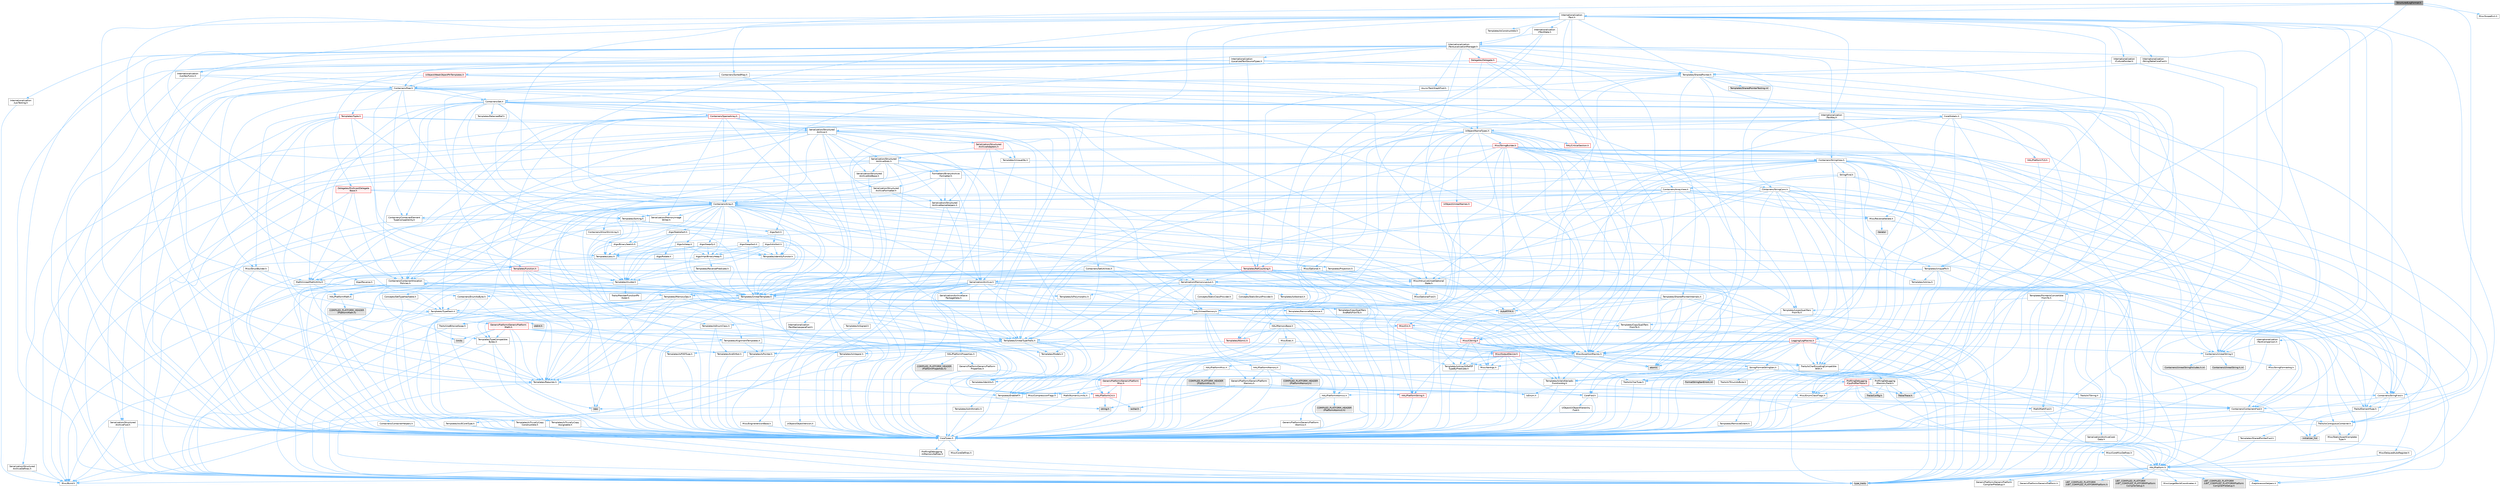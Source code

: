 digraph "StructuredLogFormat.h"
{
 // INTERACTIVE_SVG=YES
 // LATEX_PDF_SIZE
  bgcolor="transparent";
  edge [fontname=Helvetica,fontsize=10,labelfontname=Helvetica,labelfontsize=10];
  node [fontname=Helvetica,fontsize=10,shape=box,height=0.2,width=0.4];
  Node1 [id="Node000001",label="StructuredLogFormat.h",height=0.2,width=0.4,color="gray40", fillcolor="grey60", style="filled", fontcolor="black",tooltip=" "];
  Node1 -> Node2 [id="edge1_Node000001_Node000002",color="steelblue1",style="solid",tooltip=" "];
  Node2 [id="Node000002",label="Containers/Array.h",height=0.2,width=0.4,color="grey40", fillcolor="white", style="filled",URL="$df/dd0/Array_8h.html",tooltip=" "];
  Node2 -> Node3 [id="edge2_Node000002_Node000003",color="steelblue1",style="solid",tooltip=" "];
  Node3 [id="Node000003",label="CoreTypes.h",height=0.2,width=0.4,color="grey40", fillcolor="white", style="filled",URL="$dc/dec/CoreTypes_8h.html",tooltip=" "];
  Node3 -> Node4 [id="edge3_Node000003_Node000004",color="steelblue1",style="solid",tooltip=" "];
  Node4 [id="Node000004",label="HAL/Platform.h",height=0.2,width=0.4,color="grey40", fillcolor="white", style="filled",URL="$d9/dd0/Platform_8h.html",tooltip=" "];
  Node4 -> Node5 [id="edge4_Node000004_Node000005",color="steelblue1",style="solid",tooltip=" "];
  Node5 [id="Node000005",label="Misc/Build.h",height=0.2,width=0.4,color="grey40", fillcolor="white", style="filled",URL="$d3/dbb/Build_8h.html",tooltip=" "];
  Node4 -> Node6 [id="edge5_Node000004_Node000006",color="steelblue1",style="solid",tooltip=" "];
  Node6 [id="Node000006",label="Misc/LargeWorldCoordinates.h",height=0.2,width=0.4,color="grey40", fillcolor="white", style="filled",URL="$d2/dcb/LargeWorldCoordinates_8h.html",tooltip=" "];
  Node4 -> Node7 [id="edge6_Node000004_Node000007",color="steelblue1",style="solid",tooltip=" "];
  Node7 [id="Node000007",label="type_traits",height=0.2,width=0.4,color="grey60", fillcolor="#E0E0E0", style="filled",tooltip=" "];
  Node4 -> Node8 [id="edge7_Node000004_Node000008",color="steelblue1",style="solid",tooltip=" "];
  Node8 [id="Node000008",label="PreprocessorHelpers.h",height=0.2,width=0.4,color="grey40", fillcolor="white", style="filled",URL="$db/ddb/PreprocessorHelpers_8h.html",tooltip=" "];
  Node4 -> Node9 [id="edge8_Node000004_Node000009",color="steelblue1",style="solid",tooltip=" "];
  Node9 [id="Node000009",label="UBT_COMPILED_PLATFORM\l/UBT_COMPILED_PLATFORMPlatform\lCompilerPreSetup.h",height=0.2,width=0.4,color="grey60", fillcolor="#E0E0E0", style="filled",tooltip=" "];
  Node4 -> Node10 [id="edge9_Node000004_Node000010",color="steelblue1",style="solid",tooltip=" "];
  Node10 [id="Node000010",label="GenericPlatform/GenericPlatform\lCompilerPreSetup.h",height=0.2,width=0.4,color="grey40", fillcolor="white", style="filled",URL="$d9/dc8/GenericPlatformCompilerPreSetup_8h.html",tooltip=" "];
  Node4 -> Node11 [id="edge10_Node000004_Node000011",color="steelblue1",style="solid",tooltip=" "];
  Node11 [id="Node000011",label="GenericPlatform/GenericPlatform.h",height=0.2,width=0.4,color="grey40", fillcolor="white", style="filled",URL="$d6/d84/GenericPlatform_8h.html",tooltip=" "];
  Node4 -> Node12 [id="edge11_Node000004_Node000012",color="steelblue1",style="solid",tooltip=" "];
  Node12 [id="Node000012",label="UBT_COMPILED_PLATFORM\l/UBT_COMPILED_PLATFORMPlatform.h",height=0.2,width=0.4,color="grey60", fillcolor="#E0E0E0", style="filled",tooltip=" "];
  Node4 -> Node13 [id="edge12_Node000004_Node000013",color="steelblue1",style="solid",tooltip=" "];
  Node13 [id="Node000013",label="UBT_COMPILED_PLATFORM\l/UBT_COMPILED_PLATFORMPlatform\lCompilerSetup.h",height=0.2,width=0.4,color="grey60", fillcolor="#E0E0E0", style="filled",tooltip=" "];
  Node3 -> Node14 [id="edge13_Node000003_Node000014",color="steelblue1",style="solid",tooltip=" "];
  Node14 [id="Node000014",label="ProfilingDebugging\l/UMemoryDefines.h",height=0.2,width=0.4,color="grey40", fillcolor="white", style="filled",URL="$d2/da2/UMemoryDefines_8h.html",tooltip=" "];
  Node3 -> Node15 [id="edge14_Node000003_Node000015",color="steelblue1",style="solid",tooltip=" "];
  Node15 [id="Node000015",label="Misc/CoreMiscDefines.h",height=0.2,width=0.4,color="grey40", fillcolor="white", style="filled",URL="$da/d38/CoreMiscDefines_8h.html",tooltip=" "];
  Node15 -> Node4 [id="edge15_Node000015_Node000004",color="steelblue1",style="solid",tooltip=" "];
  Node15 -> Node8 [id="edge16_Node000015_Node000008",color="steelblue1",style="solid",tooltip=" "];
  Node3 -> Node16 [id="edge17_Node000003_Node000016",color="steelblue1",style="solid",tooltip=" "];
  Node16 [id="Node000016",label="Misc/CoreDefines.h",height=0.2,width=0.4,color="grey40", fillcolor="white", style="filled",URL="$d3/dd2/CoreDefines_8h.html",tooltip=" "];
  Node2 -> Node17 [id="edge18_Node000002_Node000017",color="steelblue1",style="solid",tooltip=" "];
  Node17 [id="Node000017",label="Misc/AssertionMacros.h",height=0.2,width=0.4,color="grey40", fillcolor="white", style="filled",URL="$d0/dfa/AssertionMacros_8h.html",tooltip=" "];
  Node17 -> Node3 [id="edge19_Node000017_Node000003",color="steelblue1",style="solid",tooltip=" "];
  Node17 -> Node4 [id="edge20_Node000017_Node000004",color="steelblue1",style="solid",tooltip=" "];
  Node17 -> Node18 [id="edge21_Node000017_Node000018",color="steelblue1",style="solid",tooltip=" "];
  Node18 [id="Node000018",label="HAL/PlatformMisc.h",height=0.2,width=0.4,color="grey40", fillcolor="white", style="filled",URL="$d0/df5/PlatformMisc_8h.html",tooltip=" "];
  Node18 -> Node3 [id="edge22_Node000018_Node000003",color="steelblue1",style="solid",tooltip=" "];
  Node18 -> Node19 [id="edge23_Node000018_Node000019",color="steelblue1",style="solid",tooltip=" "];
  Node19 [id="Node000019",label="GenericPlatform/GenericPlatform\lMisc.h",height=0.2,width=0.4,color="red", fillcolor="#FFF0F0", style="filled",URL="$db/d9a/GenericPlatformMisc_8h.html",tooltip=" "];
  Node19 -> Node20 [id="edge24_Node000019_Node000020",color="steelblue1",style="solid",tooltip=" "];
  Node20 [id="Node000020",label="Containers/StringFwd.h",height=0.2,width=0.4,color="grey40", fillcolor="white", style="filled",URL="$df/d37/StringFwd_8h.html",tooltip=" "];
  Node20 -> Node3 [id="edge25_Node000020_Node000003",color="steelblue1",style="solid",tooltip=" "];
  Node20 -> Node21 [id="edge26_Node000020_Node000021",color="steelblue1",style="solid",tooltip=" "];
  Node21 [id="Node000021",label="Traits/ElementType.h",height=0.2,width=0.4,color="grey40", fillcolor="white", style="filled",URL="$d5/d4f/ElementType_8h.html",tooltip=" "];
  Node21 -> Node4 [id="edge27_Node000021_Node000004",color="steelblue1",style="solid",tooltip=" "];
  Node21 -> Node22 [id="edge28_Node000021_Node000022",color="steelblue1",style="solid",tooltip=" "];
  Node22 [id="Node000022",label="initializer_list",height=0.2,width=0.4,color="grey60", fillcolor="#E0E0E0", style="filled",tooltip=" "];
  Node21 -> Node7 [id="edge29_Node000021_Node000007",color="steelblue1",style="solid",tooltip=" "];
  Node20 -> Node23 [id="edge30_Node000020_Node000023",color="steelblue1",style="solid",tooltip=" "];
  Node23 [id="Node000023",label="Traits/IsContiguousContainer.h",height=0.2,width=0.4,color="grey40", fillcolor="white", style="filled",URL="$d5/d3c/IsContiguousContainer_8h.html",tooltip=" "];
  Node23 -> Node3 [id="edge31_Node000023_Node000003",color="steelblue1",style="solid",tooltip=" "];
  Node23 -> Node24 [id="edge32_Node000023_Node000024",color="steelblue1",style="solid",tooltip=" "];
  Node24 [id="Node000024",label="Misc/StaticAssertComplete\lType.h",height=0.2,width=0.4,color="grey40", fillcolor="white", style="filled",URL="$d5/d4e/StaticAssertCompleteType_8h.html",tooltip=" "];
  Node23 -> Node22 [id="edge33_Node000023_Node000022",color="steelblue1",style="solid",tooltip=" "];
  Node19 -> Node25 [id="edge34_Node000019_Node000025",color="steelblue1",style="solid",tooltip=" "];
  Node25 [id="Node000025",label="CoreFwd.h",height=0.2,width=0.4,color="grey40", fillcolor="white", style="filled",URL="$d1/d1e/CoreFwd_8h.html",tooltip=" "];
  Node25 -> Node3 [id="edge35_Node000025_Node000003",color="steelblue1",style="solid",tooltip=" "];
  Node25 -> Node26 [id="edge36_Node000025_Node000026",color="steelblue1",style="solid",tooltip=" "];
  Node26 [id="Node000026",label="Containers/ContainersFwd.h",height=0.2,width=0.4,color="grey40", fillcolor="white", style="filled",URL="$d4/d0a/ContainersFwd_8h.html",tooltip=" "];
  Node26 -> Node4 [id="edge37_Node000026_Node000004",color="steelblue1",style="solid",tooltip=" "];
  Node26 -> Node3 [id="edge38_Node000026_Node000003",color="steelblue1",style="solid",tooltip=" "];
  Node26 -> Node23 [id="edge39_Node000026_Node000023",color="steelblue1",style="solid",tooltip=" "];
  Node25 -> Node27 [id="edge40_Node000025_Node000027",color="steelblue1",style="solid",tooltip=" "];
  Node27 [id="Node000027",label="Math/MathFwd.h",height=0.2,width=0.4,color="grey40", fillcolor="white", style="filled",URL="$d2/d10/MathFwd_8h.html",tooltip=" "];
  Node27 -> Node4 [id="edge41_Node000027_Node000004",color="steelblue1",style="solid",tooltip=" "];
  Node25 -> Node28 [id="edge42_Node000025_Node000028",color="steelblue1",style="solid",tooltip=" "];
  Node28 [id="Node000028",label="UObject/UObjectHierarchy\lFwd.h",height=0.2,width=0.4,color="grey40", fillcolor="white", style="filled",URL="$d3/d13/UObjectHierarchyFwd_8h.html",tooltip=" "];
  Node19 -> Node3 [id="edge43_Node000019_Node000003",color="steelblue1",style="solid",tooltip=" "];
  Node19 -> Node30 [id="edge44_Node000019_Node000030",color="steelblue1",style="solid",tooltip=" "];
  Node30 [id="Node000030",label="HAL/PlatformCrt.h",height=0.2,width=0.4,color="red", fillcolor="#FFF0F0", style="filled",URL="$d8/d75/PlatformCrt_8h.html",tooltip=" "];
  Node30 -> Node31 [id="edge45_Node000030_Node000031",color="steelblue1",style="solid",tooltip=" "];
  Node31 [id="Node000031",label="new",height=0.2,width=0.4,color="grey60", fillcolor="#E0E0E0", style="filled",tooltip=" "];
  Node30 -> Node32 [id="edge46_Node000030_Node000032",color="steelblue1",style="solid",tooltip=" "];
  Node32 [id="Node000032",label="wchar.h",height=0.2,width=0.4,color="grey60", fillcolor="#E0E0E0", style="filled",tooltip=" "];
  Node30 -> Node39 [id="edge47_Node000030_Node000039",color="steelblue1",style="solid",tooltip=" "];
  Node39 [id="Node000039",label="string.h",height=0.2,width=0.4,color="grey60", fillcolor="#E0E0E0", style="filled",tooltip=" "];
  Node19 -> Node40 [id="edge48_Node000019_Node000040",color="steelblue1",style="solid",tooltip=" "];
  Node40 [id="Node000040",label="Math/NumericLimits.h",height=0.2,width=0.4,color="grey40", fillcolor="white", style="filled",URL="$df/d1b/NumericLimits_8h.html",tooltip=" "];
  Node40 -> Node3 [id="edge49_Node000040_Node000003",color="steelblue1",style="solid",tooltip=" "];
  Node19 -> Node41 [id="edge50_Node000019_Node000041",color="steelblue1",style="solid",tooltip=" "];
  Node41 [id="Node000041",label="Misc/CompressionFlags.h",height=0.2,width=0.4,color="grey40", fillcolor="white", style="filled",URL="$d9/d76/CompressionFlags_8h.html",tooltip=" "];
  Node19 -> Node42 [id="edge51_Node000019_Node000042",color="steelblue1",style="solid",tooltip=" "];
  Node42 [id="Node000042",label="Misc/EnumClassFlags.h",height=0.2,width=0.4,color="grey40", fillcolor="white", style="filled",URL="$d8/de7/EnumClassFlags_8h.html",tooltip=" "];
  Node18 -> Node45 [id="edge52_Node000018_Node000045",color="steelblue1",style="solid",tooltip=" "];
  Node45 [id="Node000045",label="COMPILED_PLATFORM_HEADER\l(PlatformMisc.h)",height=0.2,width=0.4,color="grey60", fillcolor="#E0E0E0", style="filled",tooltip=" "];
  Node18 -> Node46 [id="edge53_Node000018_Node000046",color="steelblue1",style="solid",tooltip=" "];
  Node46 [id="Node000046",label="ProfilingDebugging\l/CpuProfilerTrace.h",height=0.2,width=0.4,color="red", fillcolor="#FFF0F0", style="filled",URL="$da/dcb/CpuProfilerTrace_8h.html",tooltip=" "];
  Node46 -> Node3 [id="edge54_Node000046_Node000003",color="steelblue1",style="solid",tooltip=" "];
  Node46 -> Node26 [id="edge55_Node000046_Node000026",color="steelblue1",style="solid",tooltip=" "];
  Node46 -> Node47 [id="edge56_Node000046_Node000047",color="steelblue1",style="solid",tooltip=" "];
  Node47 [id="Node000047",label="HAL/PlatformAtomics.h",height=0.2,width=0.4,color="grey40", fillcolor="white", style="filled",URL="$d3/d36/PlatformAtomics_8h.html",tooltip=" "];
  Node47 -> Node3 [id="edge57_Node000047_Node000003",color="steelblue1",style="solid",tooltip=" "];
  Node47 -> Node48 [id="edge58_Node000047_Node000048",color="steelblue1",style="solid",tooltip=" "];
  Node48 [id="Node000048",label="GenericPlatform/GenericPlatform\lAtomics.h",height=0.2,width=0.4,color="grey40", fillcolor="white", style="filled",URL="$da/d72/GenericPlatformAtomics_8h.html",tooltip=" "];
  Node48 -> Node3 [id="edge59_Node000048_Node000003",color="steelblue1",style="solid",tooltip=" "];
  Node47 -> Node49 [id="edge60_Node000047_Node000049",color="steelblue1",style="solid",tooltip=" "];
  Node49 [id="Node000049",label="COMPILED_PLATFORM_HEADER\l(PlatformAtomics.h)",height=0.2,width=0.4,color="grey60", fillcolor="#E0E0E0", style="filled",tooltip=" "];
  Node46 -> Node8 [id="edge61_Node000046_Node000008",color="steelblue1",style="solid",tooltip=" "];
  Node46 -> Node5 [id="edge62_Node000046_Node000005",color="steelblue1",style="solid",tooltip=" "];
  Node46 -> Node50 [id="edge63_Node000046_Node000050",color="steelblue1",style="solid",tooltip=" "];
  Node50 [id="Node000050",label="Trace/Config.h",height=0.2,width=0.4,color="grey60", fillcolor="#E0E0E0", style="filled",tooltip=" "];
  Node46 -> Node53 [id="edge64_Node000046_Node000053",color="steelblue1",style="solid",tooltip=" "];
  Node53 [id="Node000053",label="Trace/Trace.h",height=0.2,width=0.4,color="grey60", fillcolor="#E0E0E0", style="filled",tooltip=" "];
  Node17 -> Node8 [id="edge65_Node000017_Node000008",color="steelblue1",style="solid",tooltip=" "];
  Node17 -> Node54 [id="edge66_Node000017_Node000054",color="steelblue1",style="solid",tooltip=" "];
  Node54 [id="Node000054",label="Templates/EnableIf.h",height=0.2,width=0.4,color="grey40", fillcolor="white", style="filled",URL="$d7/d60/EnableIf_8h.html",tooltip=" "];
  Node54 -> Node3 [id="edge67_Node000054_Node000003",color="steelblue1",style="solid",tooltip=" "];
  Node17 -> Node55 [id="edge68_Node000017_Node000055",color="steelblue1",style="solid",tooltip=" "];
  Node55 [id="Node000055",label="Templates/IsArrayOrRefOf\lTypeByPredicate.h",height=0.2,width=0.4,color="grey40", fillcolor="white", style="filled",URL="$d6/da1/IsArrayOrRefOfTypeByPredicate_8h.html",tooltip=" "];
  Node55 -> Node3 [id="edge69_Node000055_Node000003",color="steelblue1",style="solid",tooltip=" "];
  Node17 -> Node56 [id="edge70_Node000017_Node000056",color="steelblue1",style="solid",tooltip=" "];
  Node56 [id="Node000056",label="Templates/IsValidVariadic\lFunctionArg.h",height=0.2,width=0.4,color="grey40", fillcolor="white", style="filled",URL="$d0/dc8/IsValidVariadicFunctionArg_8h.html",tooltip=" "];
  Node56 -> Node3 [id="edge71_Node000056_Node000003",color="steelblue1",style="solid",tooltip=" "];
  Node56 -> Node57 [id="edge72_Node000056_Node000057",color="steelblue1",style="solid",tooltip=" "];
  Node57 [id="Node000057",label="IsEnum.h",height=0.2,width=0.4,color="grey40", fillcolor="white", style="filled",URL="$d4/de5/IsEnum_8h.html",tooltip=" "];
  Node56 -> Node7 [id="edge73_Node000056_Node000007",color="steelblue1",style="solid",tooltip=" "];
  Node17 -> Node58 [id="edge74_Node000017_Node000058",color="steelblue1",style="solid",tooltip=" "];
  Node58 [id="Node000058",label="Traits/IsCharEncodingCompatible\lWith.h",height=0.2,width=0.4,color="grey40", fillcolor="white", style="filled",URL="$df/dd1/IsCharEncodingCompatibleWith_8h.html",tooltip=" "];
  Node58 -> Node7 [id="edge75_Node000058_Node000007",color="steelblue1",style="solid",tooltip=" "];
  Node58 -> Node59 [id="edge76_Node000058_Node000059",color="steelblue1",style="solid",tooltip=" "];
  Node59 [id="Node000059",label="Traits/IsCharType.h",height=0.2,width=0.4,color="grey40", fillcolor="white", style="filled",URL="$db/d51/IsCharType_8h.html",tooltip=" "];
  Node59 -> Node3 [id="edge77_Node000059_Node000003",color="steelblue1",style="solid",tooltip=" "];
  Node17 -> Node60 [id="edge78_Node000017_Node000060",color="steelblue1",style="solid",tooltip=" "];
  Node60 [id="Node000060",label="Misc/VarArgs.h",height=0.2,width=0.4,color="grey40", fillcolor="white", style="filled",URL="$d5/d6f/VarArgs_8h.html",tooltip=" "];
  Node60 -> Node3 [id="edge79_Node000060_Node000003",color="steelblue1",style="solid",tooltip=" "];
  Node17 -> Node61 [id="edge80_Node000017_Node000061",color="steelblue1",style="solid",tooltip=" "];
  Node61 [id="Node000061",label="String/FormatStringSan.h",height=0.2,width=0.4,color="grey40", fillcolor="white", style="filled",URL="$d3/d8b/FormatStringSan_8h.html",tooltip=" "];
  Node61 -> Node7 [id="edge81_Node000061_Node000007",color="steelblue1",style="solid",tooltip=" "];
  Node61 -> Node3 [id="edge82_Node000061_Node000003",color="steelblue1",style="solid",tooltip=" "];
  Node61 -> Node62 [id="edge83_Node000061_Node000062",color="steelblue1",style="solid",tooltip=" "];
  Node62 [id="Node000062",label="Templates/Requires.h",height=0.2,width=0.4,color="grey40", fillcolor="white", style="filled",URL="$dc/d96/Requires_8h.html",tooltip=" "];
  Node62 -> Node54 [id="edge84_Node000062_Node000054",color="steelblue1",style="solid",tooltip=" "];
  Node62 -> Node7 [id="edge85_Node000062_Node000007",color="steelblue1",style="solid",tooltip=" "];
  Node61 -> Node63 [id="edge86_Node000061_Node000063",color="steelblue1",style="solid",tooltip=" "];
  Node63 [id="Node000063",label="Templates/Identity.h",height=0.2,width=0.4,color="grey40", fillcolor="white", style="filled",URL="$d0/dd5/Identity_8h.html",tooltip=" "];
  Node61 -> Node56 [id="edge87_Node000061_Node000056",color="steelblue1",style="solid",tooltip=" "];
  Node61 -> Node59 [id="edge88_Node000061_Node000059",color="steelblue1",style="solid",tooltip=" "];
  Node61 -> Node64 [id="edge89_Node000061_Node000064",color="steelblue1",style="solid",tooltip=" "];
  Node64 [id="Node000064",label="Traits/IsTEnumAsByte.h",height=0.2,width=0.4,color="grey40", fillcolor="white", style="filled",URL="$d1/de6/IsTEnumAsByte_8h.html",tooltip=" "];
  Node61 -> Node65 [id="edge90_Node000061_Node000065",color="steelblue1",style="solid",tooltip=" "];
  Node65 [id="Node000065",label="Traits/IsTString.h",height=0.2,width=0.4,color="grey40", fillcolor="white", style="filled",URL="$d0/df8/IsTString_8h.html",tooltip=" "];
  Node65 -> Node26 [id="edge91_Node000065_Node000026",color="steelblue1",style="solid",tooltip=" "];
  Node61 -> Node26 [id="edge92_Node000061_Node000026",color="steelblue1",style="solid",tooltip=" "];
  Node61 -> Node66 [id="edge93_Node000061_Node000066",color="steelblue1",style="solid",tooltip=" "];
  Node66 [id="Node000066",label="FormatStringSanErrors.inl",height=0.2,width=0.4,color="grey60", fillcolor="#E0E0E0", style="filled",tooltip=" "];
  Node17 -> Node67 [id="edge94_Node000017_Node000067",color="steelblue1",style="solid",tooltip=" "];
  Node67 [id="Node000067",label="atomic",height=0.2,width=0.4,color="grey60", fillcolor="#E0E0E0", style="filled",tooltip=" "];
  Node2 -> Node68 [id="edge95_Node000002_Node000068",color="steelblue1",style="solid",tooltip=" "];
  Node68 [id="Node000068",label="Misc/IntrusiveUnsetOptional\lState.h",height=0.2,width=0.4,color="grey40", fillcolor="white", style="filled",URL="$d2/d0a/IntrusiveUnsetOptionalState_8h.html",tooltip=" "];
  Node68 -> Node69 [id="edge96_Node000068_Node000069",color="steelblue1",style="solid",tooltip=" "];
  Node69 [id="Node000069",label="Misc/OptionalFwd.h",height=0.2,width=0.4,color="grey40", fillcolor="white", style="filled",URL="$dc/d50/OptionalFwd_8h.html",tooltip=" "];
  Node2 -> Node70 [id="edge97_Node000002_Node000070",color="steelblue1",style="solid",tooltip=" "];
  Node70 [id="Node000070",label="Misc/ReverseIterate.h",height=0.2,width=0.4,color="grey40", fillcolor="white", style="filled",URL="$db/de3/ReverseIterate_8h.html",tooltip=" "];
  Node70 -> Node4 [id="edge98_Node000070_Node000004",color="steelblue1",style="solid",tooltip=" "];
  Node70 -> Node71 [id="edge99_Node000070_Node000071",color="steelblue1",style="solid",tooltip=" "];
  Node71 [id="Node000071",label="iterator",height=0.2,width=0.4,color="grey60", fillcolor="#E0E0E0", style="filled",tooltip=" "];
  Node2 -> Node72 [id="edge100_Node000002_Node000072",color="steelblue1",style="solid",tooltip=" "];
  Node72 [id="Node000072",label="HAL/UnrealMemory.h",height=0.2,width=0.4,color="grey40", fillcolor="white", style="filled",URL="$d9/d96/UnrealMemory_8h.html",tooltip=" "];
  Node72 -> Node3 [id="edge101_Node000072_Node000003",color="steelblue1",style="solid",tooltip=" "];
  Node72 -> Node73 [id="edge102_Node000072_Node000073",color="steelblue1",style="solid",tooltip=" "];
  Node73 [id="Node000073",label="GenericPlatform/GenericPlatform\lMemory.h",height=0.2,width=0.4,color="grey40", fillcolor="white", style="filled",URL="$dd/d22/GenericPlatformMemory_8h.html",tooltip=" "];
  Node73 -> Node25 [id="edge103_Node000073_Node000025",color="steelblue1",style="solid",tooltip=" "];
  Node73 -> Node3 [id="edge104_Node000073_Node000003",color="steelblue1",style="solid",tooltip=" "];
  Node73 -> Node74 [id="edge105_Node000073_Node000074",color="steelblue1",style="solid",tooltip=" "];
  Node74 [id="Node000074",label="HAL/PlatformString.h",height=0.2,width=0.4,color="red", fillcolor="#FFF0F0", style="filled",URL="$db/db5/PlatformString_8h.html",tooltip=" "];
  Node74 -> Node3 [id="edge106_Node000074_Node000003",color="steelblue1",style="solid",tooltip=" "];
  Node73 -> Node39 [id="edge107_Node000073_Node000039",color="steelblue1",style="solid",tooltip=" "];
  Node73 -> Node32 [id="edge108_Node000073_Node000032",color="steelblue1",style="solid",tooltip=" "];
  Node72 -> Node76 [id="edge109_Node000072_Node000076",color="steelblue1",style="solid",tooltip=" "];
  Node76 [id="Node000076",label="HAL/MemoryBase.h",height=0.2,width=0.4,color="grey40", fillcolor="white", style="filled",URL="$d6/d9f/MemoryBase_8h.html",tooltip=" "];
  Node76 -> Node3 [id="edge110_Node000076_Node000003",color="steelblue1",style="solid",tooltip=" "];
  Node76 -> Node47 [id="edge111_Node000076_Node000047",color="steelblue1",style="solid",tooltip=" "];
  Node76 -> Node30 [id="edge112_Node000076_Node000030",color="steelblue1",style="solid",tooltip=" "];
  Node76 -> Node77 [id="edge113_Node000076_Node000077",color="steelblue1",style="solid",tooltip=" "];
  Node77 [id="Node000077",label="Misc/Exec.h",height=0.2,width=0.4,color="grey40", fillcolor="white", style="filled",URL="$de/ddb/Exec_8h.html",tooltip=" "];
  Node77 -> Node3 [id="edge114_Node000077_Node000003",color="steelblue1",style="solid",tooltip=" "];
  Node77 -> Node17 [id="edge115_Node000077_Node000017",color="steelblue1",style="solid",tooltip=" "];
  Node76 -> Node78 [id="edge116_Node000076_Node000078",color="steelblue1",style="solid",tooltip=" "];
  Node78 [id="Node000078",label="Misc/OutputDevice.h",height=0.2,width=0.4,color="red", fillcolor="#FFF0F0", style="filled",URL="$d7/d32/OutputDevice_8h.html",tooltip=" "];
  Node78 -> Node25 [id="edge117_Node000078_Node000025",color="steelblue1",style="solid",tooltip=" "];
  Node78 -> Node3 [id="edge118_Node000078_Node000003",color="steelblue1",style="solid",tooltip=" "];
  Node78 -> Node60 [id="edge119_Node000078_Node000060",color="steelblue1",style="solid",tooltip=" "];
  Node78 -> Node55 [id="edge120_Node000078_Node000055",color="steelblue1",style="solid",tooltip=" "];
  Node78 -> Node56 [id="edge121_Node000078_Node000056",color="steelblue1",style="solid",tooltip=" "];
  Node78 -> Node58 [id="edge122_Node000078_Node000058",color="steelblue1",style="solid",tooltip=" "];
  Node76 -> Node80 [id="edge123_Node000076_Node000080",color="steelblue1",style="solid",tooltip=" "];
  Node80 [id="Node000080",label="Templates/Atomic.h",height=0.2,width=0.4,color="red", fillcolor="#FFF0F0", style="filled",URL="$d3/d91/Atomic_8h.html",tooltip=" "];
  Node80 -> Node83 [id="edge124_Node000080_Node000083",color="steelblue1",style="solid",tooltip=" "];
  Node83 [id="Node000083",label="Templates/IsIntegral.h",height=0.2,width=0.4,color="grey40", fillcolor="white", style="filled",URL="$da/d64/IsIntegral_8h.html",tooltip=" "];
  Node83 -> Node3 [id="edge125_Node000083_Node000003",color="steelblue1",style="solid",tooltip=" "];
  Node80 -> Node67 [id="edge126_Node000080_Node000067",color="steelblue1",style="solid",tooltip=" "];
  Node72 -> Node89 [id="edge127_Node000072_Node000089",color="steelblue1",style="solid",tooltip=" "];
  Node89 [id="Node000089",label="HAL/PlatformMemory.h",height=0.2,width=0.4,color="grey40", fillcolor="white", style="filled",URL="$de/d68/PlatformMemory_8h.html",tooltip=" "];
  Node89 -> Node3 [id="edge128_Node000089_Node000003",color="steelblue1",style="solid",tooltip=" "];
  Node89 -> Node73 [id="edge129_Node000089_Node000073",color="steelblue1",style="solid",tooltip=" "];
  Node89 -> Node90 [id="edge130_Node000089_Node000090",color="steelblue1",style="solid",tooltip=" "];
  Node90 [id="Node000090",label="COMPILED_PLATFORM_HEADER\l(PlatformMemory.h)",height=0.2,width=0.4,color="grey60", fillcolor="#E0E0E0", style="filled",tooltip=" "];
  Node72 -> Node91 [id="edge131_Node000072_Node000091",color="steelblue1",style="solid",tooltip=" "];
  Node91 [id="Node000091",label="ProfilingDebugging\l/MemoryTrace.h",height=0.2,width=0.4,color="grey40", fillcolor="white", style="filled",URL="$da/dd7/MemoryTrace_8h.html",tooltip=" "];
  Node91 -> Node4 [id="edge132_Node000091_Node000004",color="steelblue1",style="solid",tooltip=" "];
  Node91 -> Node42 [id="edge133_Node000091_Node000042",color="steelblue1",style="solid",tooltip=" "];
  Node91 -> Node50 [id="edge134_Node000091_Node000050",color="steelblue1",style="solid",tooltip=" "];
  Node91 -> Node53 [id="edge135_Node000091_Node000053",color="steelblue1",style="solid",tooltip=" "];
  Node72 -> Node92 [id="edge136_Node000072_Node000092",color="steelblue1",style="solid",tooltip=" "];
  Node92 [id="Node000092",label="Templates/IsPointer.h",height=0.2,width=0.4,color="grey40", fillcolor="white", style="filled",URL="$d7/d05/IsPointer_8h.html",tooltip=" "];
  Node92 -> Node3 [id="edge137_Node000092_Node000003",color="steelblue1",style="solid",tooltip=" "];
  Node2 -> Node93 [id="edge138_Node000002_Node000093",color="steelblue1",style="solid",tooltip=" "];
  Node93 [id="Node000093",label="Templates/UnrealTypeTraits.h",height=0.2,width=0.4,color="grey40", fillcolor="white", style="filled",URL="$d2/d2d/UnrealTypeTraits_8h.html",tooltip=" "];
  Node93 -> Node3 [id="edge139_Node000093_Node000003",color="steelblue1",style="solid",tooltip=" "];
  Node93 -> Node92 [id="edge140_Node000093_Node000092",color="steelblue1",style="solid",tooltip=" "];
  Node93 -> Node17 [id="edge141_Node000093_Node000017",color="steelblue1",style="solid",tooltip=" "];
  Node93 -> Node85 [id="edge142_Node000093_Node000085",color="steelblue1",style="solid",tooltip=" "];
  Node85 [id="Node000085",label="Templates/AndOrNot.h",height=0.2,width=0.4,color="grey40", fillcolor="white", style="filled",URL="$db/d0a/AndOrNot_8h.html",tooltip=" "];
  Node85 -> Node3 [id="edge143_Node000085_Node000003",color="steelblue1",style="solid",tooltip=" "];
  Node93 -> Node54 [id="edge144_Node000093_Node000054",color="steelblue1",style="solid",tooltip=" "];
  Node93 -> Node94 [id="edge145_Node000093_Node000094",color="steelblue1",style="solid",tooltip=" "];
  Node94 [id="Node000094",label="Templates/IsArithmetic.h",height=0.2,width=0.4,color="grey40", fillcolor="white", style="filled",URL="$d2/d5d/IsArithmetic_8h.html",tooltip=" "];
  Node94 -> Node3 [id="edge146_Node000094_Node000003",color="steelblue1",style="solid",tooltip=" "];
  Node93 -> Node57 [id="edge147_Node000093_Node000057",color="steelblue1",style="solid",tooltip=" "];
  Node93 -> Node95 [id="edge148_Node000093_Node000095",color="steelblue1",style="solid",tooltip=" "];
  Node95 [id="Node000095",label="Templates/Models.h",height=0.2,width=0.4,color="grey40", fillcolor="white", style="filled",URL="$d3/d0c/Models_8h.html",tooltip=" "];
  Node95 -> Node63 [id="edge149_Node000095_Node000063",color="steelblue1",style="solid",tooltip=" "];
  Node93 -> Node96 [id="edge150_Node000093_Node000096",color="steelblue1",style="solid",tooltip=" "];
  Node96 [id="Node000096",label="Templates/IsPODType.h",height=0.2,width=0.4,color="grey40", fillcolor="white", style="filled",URL="$d7/db1/IsPODType_8h.html",tooltip=" "];
  Node96 -> Node3 [id="edge151_Node000096_Node000003",color="steelblue1",style="solid",tooltip=" "];
  Node93 -> Node97 [id="edge152_Node000093_Node000097",color="steelblue1",style="solid",tooltip=" "];
  Node97 [id="Node000097",label="Templates/IsUECoreType.h",height=0.2,width=0.4,color="grey40", fillcolor="white", style="filled",URL="$d1/db8/IsUECoreType_8h.html",tooltip=" "];
  Node97 -> Node3 [id="edge153_Node000097_Node000003",color="steelblue1",style="solid",tooltip=" "];
  Node97 -> Node7 [id="edge154_Node000097_Node000007",color="steelblue1",style="solid",tooltip=" "];
  Node93 -> Node86 [id="edge155_Node000093_Node000086",color="steelblue1",style="solid",tooltip=" "];
  Node86 [id="Node000086",label="Templates/IsTriviallyCopy\lConstructible.h",height=0.2,width=0.4,color="grey40", fillcolor="white", style="filled",URL="$d3/d78/IsTriviallyCopyConstructible_8h.html",tooltip=" "];
  Node86 -> Node3 [id="edge156_Node000086_Node000003",color="steelblue1",style="solid",tooltip=" "];
  Node86 -> Node7 [id="edge157_Node000086_Node000007",color="steelblue1",style="solid",tooltip=" "];
  Node2 -> Node98 [id="edge158_Node000002_Node000098",color="steelblue1",style="solid",tooltip=" "];
  Node98 [id="Node000098",label="Templates/UnrealTemplate.h",height=0.2,width=0.4,color="grey40", fillcolor="white", style="filled",URL="$d4/d24/UnrealTemplate_8h.html",tooltip=" "];
  Node98 -> Node3 [id="edge159_Node000098_Node000003",color="steelblue1",style="solid",tooltip=" "];
  Node98 -> Node92 [id="edge160_Node000098_Node000092",color="steelblue1",style="solid",tooltip=" "];
  Node98 -> Node72 [id="edge161_Node000098_Node000072",color="steelblue1",style="solid",tooltip=" "];
  Node98 -> Node99 [id="edge162_Node000098_Node000099",color="steelblue1",style="solid",tooltip=" "];
  Node99 [id="Node000099",label="Templates/CopyQualifiers\lAndRefsFromTo.h",height=0.2,width=0.4,color="grey40", fillcolor="white", style="filled",URL="$d3/db3/CopyQualifiersAndRefsFromTo_8h.html",tooltip=" "];
  Node99 -> Node100 [id="edge163_Node000099_Node000100",color="steelblue1",style="solid",tooltip=" "];
  Node100 [id="Node000100",label="Templates/CopyQualifiers\lFromTo.h",height=0.2,width=0.4,color="grey40", fillcolor="white", style="filled",URL="$d5/db4/CopyQualifiersFromTo_8h.html",tooltip=" "];
  Node98 -> Node93 [id="edge164_Node000098_Node000093",color="steelblue1",style="solid",tooltip=" "];
  Node98 -> Node101 [id="edge165_Node000098_Node000101",color="steelblue1",style="solid",tooltip=" "];
  Node101 [id="Node000101",label="Templates/RemoveReference.h",height=0.2,width=0.4,color="grey40", fillcolor="white", style="filled",URL="$da/dbe/RemoveReference_8h.html",tooltip=" "];
  Node101 -> Node3 [id="edge166_Node000101_Node000003",color="steelblue1",style="solid",tooltip=" "];
  Node98 -> Node62 [id="edge167_Node000098_Node000062",color="steelblue1",style="solid",tooltip=" "];
  Node98 -> Node102 [id="edge168_Node000098_Node000102",color="steelblue1",style="solid",tooltip=" "];
  Node102 [id="Node000102",label="Templates/TypeCompatible\lBytes.h",height=0.2,width=0.4,color="grey40", fillcolor="white", style="filled",URL="$df/d0a/TypeCompatibleBytes_8h.html",tooltip=" "];
  Node102 -> Node3 [id="edge169_Node000102_Node000003",color="steelblue1",style="solid",tooltip=" "];
  Node102 -> Node39 [id="edge170_Node000102_Node000039",color="steelblue1",style="solid",tooltip=" "];
  Node102 -> Node31 [id="edge171_Node000102_Node000031",color="steelblue1",style="solid",tooltip=" "];
  Node102 -> Node7 [id="edge172_Node000102_Node000007",color="steelblue1",style="solid",tooltip=" "];
  Node98 -> Node63 [id="edge173_Node000098_Node000063",color="steelblue1",style="solid",tooltip=" "];
  Node98 -> Node23 [id="edge174_Node000098_Node000023",color="steelblue1",style="solid",tooltip=" "];
  Node98 -> Node103 [id="edge175_Node000098_Node000103",color="steelblue1",style="solid",tooltip=" "];
  Node103 [id="Node000103",label="Traits/UseBitwiseSwap.h",height=0.2,width=0.4,color="grey40", fillcolor="white", style="filled",URL="$db/df3/UseBitwiseSwap_8h.html",tooltip=" "];
  Node103 -> Node3 [id="edge176_Node000103_Node000003",color="steelblue1",style="solid",tooltip=" "];
  Node103 -> Node7 [id="edge177_Node000103_Node000007",color="steelblue1",style="solid",tooltip=" "];
  Node98 -> Node7 [id="edge178_Node000098_Node000007",color="steelblue1",style="solid",tooltip=" "];
  Node2 -> Node104 [id="edge179_Node000002_Node000104",color="steelblue1",style="solid",tooltip=" "];
  Node104 [id="Node000104",label="Containers/AllowShrinking.h",height=0.2,width=0.4,color="grey40", fillcolor="white", style="filled",URL="$d7/d1a/AllowShrinking_8h.html",tooltip=" "];
  Node104 -> Node3 [id="edge180_Node000104_Node000003",color="steelblue1",style="solid",tooltip=" "];
  Node2 -> Node105 [id="edge181_Node000002_Node000105",color="steelblue1",style="solid",tooltip=" "];
  Node105 [id="Node000105",label="Containers/ContainerAllocation\lPolicies.h",height=0.2,width=0.4,color="grey40", fillcolor="white", style="filled",URL="$d7/dff/ContainerAllocationPolicies_8h.html",tooltip=" "];
  Node105 -> Node3 [id="edge182_Node000105_Node000003",color="steelblue1",style="solid",tooltip=" "];
  Node105 -> Node106 [id="edge183_Node000105_Node000106",color="steelblue1",style="solid",tooltip=" "];
  Node106 [id="Node000106",label="Containers/ContainerHelpers.h",height=0.2,width=0.4,color="grey40", fillcolor="white", style="filled",URL="$d7/d33/ContainerHelpers_8h.html",tooltip=" "];
  Node106 -> Node3 [id="edge184_Node000106_Node000003",color="steelblue1",style="solid",tooltip=" "];
  Node105 -> Node105 [id="edge185_Node000105_Node000105",color="steelblue1",style="solid",tooltip=" "];
  Node105 -> Node107 [id="edge186_Node000105_Node000107",color="steelblue1",style="solid",tooltip=" "];
  Node107 [id="Node000107",label="HAL/PlatformMath.h",height=0.2,width=0.4,color="grey40", fillcolor="white", style="filled",URL="$dc/d53/PlatformMath_8h.html",tooltip=" "];
  Node107 -> Node3 [id="edge187_Node000107_Node000003",color="steelblue1",style="solid",tooltip=" "];
  Node107 -> Node108 [id="edge188_Node000107_Node000108",color="steelblue1",style="solid",tooltip=" "];
  Node108 [id="Node000108",label="GenericPlatform/GenericPlatform\lMath.h",height=0.2,width=0.4,color="red", fillcolor="#FFF0F0", style="filled",URL="$d5/d79/GenericPlatformMath_8h.html",tooltip=" "];
  Node108 -> Node3 [id="edge189_Node000108_Node000003",color="steelblue1",style="solid",tooltip=" "];
  Node108 -> Node26 [id="edge190_Node000108_Node000026",color="steelblue1",style="solid",tooltip=" "];
  Node108 -> Node30 [id="edge191_Node000108_Node000030",color="steelblue1",style="solid",tooltip=" "];
  Node108 -> Node85 [id="edge192_Node000108_Node000085",color="steelblue1",style="solid",tooltip=" "];
  Node108 -> Node93 [id="edge193_Node000108_Node000093",color="steelblue1",style="solid",tooltip=" "];
  Node108 -> Node62 [id="edge194_Node000108_Node000062",color="steelblue1",style="solid",tooltip=" "];
  Node108 -> Node102 [id="edge195_Node000108_Node000102",color="steelblue1",style="solid",tooltip=" "];
  Node108 -> Node113 [id="edge196_Node000108_Node000113",color="steelblue1",style="solid",tooltip=" "];
  Node113 [id="Node000113",label="limits",height=0.2,width=0.4,color="grey60", fillcolor="#E0E0E0", style="filled",tooltip=" "];
  Node108 -> Node7 [id="edge197_Node000108_Node000007",color="steelblue1",style="solid",tooltip=" "];
  Node107 -> Node114 [id="edge198_Node000107_Node000114",color="steelblue1",style="solid",tooltip=" "];
  Node114 [id="Node000114",label="COMPILED_PLATFORM_HEADER\l(PlatformMath.h)",height=0.2,width=0.4,color="grey60", fillcolor="#E0E0E0", style="filled",tooltip=" "];
  Node105 -> Node72 [id="edge199_Node000105_Node000072",color="steelblue1",style="solid",tooltip=" "];
  Node105 -> Node40 [id="edge200_Node000105_Node000040",color="steelblue1",style="solid",tooltip=" "];
  Node105 -> Node17 [id="edge201_Node000105_Node000017",color="steelblue1",style="solid",tooltip=" "];
  Node105 -> Node115 [id="edge202_Node000105_Node000115",color="steelblue1",style="solid",tooltip=" "];
  Node115 [id="Node000115",label="Templates/IsPolymorphic.h",height=0.2,width=0.4,color="grey40", fillcolor="white", style="filled",URL="$dc/d20/IsPolymorphic_8h.html",tooltip=" "];
  Node105 -> Node116 [id="edge203_Node000105_Node000116",color="steelblue1",style="solid",tooltip=" "];
  Node116 [id="Node000116",label="Templates/MemoryOps.h",height=0.2,width=0.4,color="grey40", fillcolor="white", style="filled",URL="$db/dea/MemoryOps_8h.html",tooltip=" "];
  Node116 -> Node3 [id="edge204_Node000116_Node000003",color="steelblue1",style="solid",tooltip=" "];
  Node116 -> Node72 [id="edge205_Node000116_Node000072",color="steelblue1",style="solid",tooltip=" "];
  Node116 -> Node87 [id="edge206_Node000116_Node000087",color="steelblue1",style="solid",tooltip=" "];
  Node87 [id="Node000087",label="Templates/IsTriviallyCopy\lAssignable.h",height=0.2,width=0.4,color="grey40", fillcolor="white", style="filled",URL="$d2/df2/IsTriviallyCopyAssignable_8h.html",tooltip=" "];
  Node87 -> Node3 [id="edge207_Node000087_Node000003",color="steelblue1",style="solid",tooltip=" "];
  Node87 -> Node7 [id="edge208_Node000087_Node000007",color="steelblue1",style="solid",tooltip=" "];
  Node116 -> Node86 [id="edge209_Node000116_Node000086",color="steelblue1",style="solid",tooltip=" "];
  Node116 -> Node62 [id="edge210_Node000116_Node000062",color="steelblue1",style="solid",tooltip=" "];
  Node116 -> Node93 [id="edge211_Node000116_Node000093",color="steelblue1",style="solid",tooltip=" "];
  Node116 -> Node103 [id="edge212_Node000116_Node000103",color="steelblue1",style="solid",tooltip=" "];
  Node116 -> Node31 [id="edge213_Node000116_Node000031",color="steelblue1",style="solid",tooltip=" "];
  Node116 -> Node7 [id="edge214_Node000116_Node000007",color="steelblue1",style="solid",tooltip=" "];
  Node105 -> Node102 [id="edge215_Node000105_Node000102",color="steelblue1",style="solid",tooltip=" "];
  Node105 -> Node7 [id="edge216_Node000105_Node000007",color="steelblue1",style="solid",tooltip=" "];
  Node2 -> Node117 [id="edge217_Node000002_Node000117",color="steelblue1",style="solid",tooltip=" "];
  Node117 [id="Node000117",label="Containers/ContainerElement\lTypeCompatibility.h",height=0.2,width=0.4,color="grey40", fillcolor="white", style="filled",URL="$df/ddf/ContainerElementTypeCompatibility_8h.html",tooltip=" "];
  Node117 -> Node3 [id="edge218_Node000117_Node000003",color="steelblue1",style="solid",tooltip=" "];
  Node117 -> Node93 [id="edge219_Node000117_Node000093",color="steelblue1",style="solid",tooltip=" "];
  Node2 -> Node118 [id="edge220_Node000002_Node000118",color="steelblue1",style="solid",tooltip=" "];
  Node118 [id="Node000118",label="Serialization/Archive.h",height=0.2,width=0.4,color="grey40", fillcolor="white", style="filled",URL="$d7/d3b/Archive_8h.html",tooltip=" "];
  Node118 -> Node25 [id="edge221_Node000118_Node000025",color="steelblue1",style="solid",tooltip=" "];
  Node118 -> Node3 [id="edge222_Node000118_Node000003",color="steelblue1",style="solid",tooltip=" "];
  Node118 -> Node119 [id="edge223_Node000118_Node000119",color="steelblue1",style="solid",tooltip=" "];
  Node119 [id="Node000119",label="HAL/PlatformProperties.h",height=0.2,width=0.4,color="grey40", fillcolor="white", style="filled",URL="$d9/db0/PlatformProperties_8h.html",tooltip=" "];
  Node119 -> Node3 [id="edge224_Node000119_Node000003",color="steelblue1",style="solid",tooltip=" "];
  Node119 -> Node120 [id="edge225_Node000119_Node000120",color="steelblue1",style="solid",tooltip=" "];
  Node120 [id="Node000120",label="GenericPlatform/GenericPlatform\lProperties.h",height=0.2,width=0.4,color="grey40", fillcolor="white", style="filled",URL="$d2/dcd/GenericPlatformProperties_8h.html",tooltip=" "];
  Node120 -> Node3 [id="edge226_Node000120_Node000003",color="steelblue1",style="solid",tooltip=" "];
  Node120 -> Node19 [id="edge227_Node000120_Node000019",color="steelblue1",style="solid",tooltip=" "];
  Node119 -> Node121 [id="edge228_Node000119_Node000121",color="steelblue1",style="solid",tooltip=" "];
  Node121 [id="Node000121",label="COMPILED_PLATFORM_HEADER\l(PlatformProperties.h)",height=0.2,width=0.4,color="grey60", fillcolor="#E0E0E0", style="filled",tooltip=" "];
  Node118 -> Node122 [id="edge229_Node000118_Node000122",color="steelblue1",style="solid",tooltip=" "];
  Node122 [id="Node000122",label="Internationalization\l/TextNamespaceFwd.h",height=0.2,width=0.4,color="grey40", fillcolor="white", style="filled",URL="$d8/d97/TextNamespaceFwd_8h.html",tooltip=" "];
  Node122 -> Node3 [id="edge230_Node000122_Node000003",color="steelblue1",style="solid",tooltip=" "];
  Node118 -> Node27 [id="edge231_Node000118_Node000027",color="steelblue1",style="solid",tooltip=" "];
  Node118 -> Node17 [id="edge232_Node000118_Node000017",color="steelblue1",style="solid",tooltip=" "];
  Node118 -> Node5 [id="edge233_Node000118_Node000005",color="steelblue1",style="solid",tooltip=" "];
  Node118 -> Node41 [id="edge234_Node000118_Node000041",color="steelblue1",style="solid",tooltip=" "];
  Node118 -> Node123 [id="edge235_Node000118_Node000123",color="steelblue1",style="solid",tooltip=" "];
  Node123 [id="Node000123",label="Misc/EngineVersionBase.h",height=0.2,width=0.4,color="grey40", fillcolor="white", style="filled",URL="$d5/d2b/EngineVersionBase_8h.html",tooltip=" "];
  Node123 -> Node3 [id="edge236_Node000123_Node000003",color="steelblue1",style="solid",tooltip=" "];
  Node118 -> Node60 [id="edge237_Node000118_Node000060",color="steelblue1",style="solid",tooltip=" "];
  Node118 -> Node124 [id="edge238_Node000118_Node000124",color="steelblue1",style="solid",tooltip=" "];
  Node124 [id="Node000124",label="Serialization/ArchiveCook\lData.h",height=0.2,width=0.4,color="grey40", fillcolor="white", style="filled",URL="$dc/db6/ArchiveCookData_8h.html",tooltip=" "];
  Node124 -> Node4 [id="edge239_Node000124_Node000004",color="steelblue1",style="solid",tooltip=" "];
  Node118 -> Node125 [id="edge240_Node000118_Node000125",color="steelblue1",style="solid",tooltip=" "];
  Node125 [id="Node000125",label="Serialization/ArchiveSave\lPackageData.h",height=0.2,width=0.4,color="grey40", fillcolor="white", style="filled",URL="$d1/d37/ArchiveSavePackageData_8h.html",tooltip=" "];
  Node118 -> Node54 [id="edge241_Node000118_Node000054",color="steelblue1",style="solid",tooltip=" "];
  Node118 -> Node55 [id="edge242_Node000118_Node000055",color="steelblue1",style="solid",tooltip=" "];
  Node118 -> Node126 [id="edge243_Node000118_Node000126",color="steelblue1",style="solid",tooltip=" "];
  Node126 [id="Node000126",label="Templates/IsEnumClass.h",height=0.2,width=0.4,color="grey40", fillcolor="white", style="filled",URL="$d7/d15/IsEnumClass_8h.html",tooltip=" "];
  Node126 -> Node3 [id="edge244_Node000126_Node000003",color="steelblue1",style="solid",tooltip=" "];
  Node126 -> Node85 [id="edge245_Node000126_Node000085",color="steelblue1",style="solid",tooltip=" "];
  Node118 -> Node112 [id="edge246_Node000118_Node000112",color="steelblue1",style="solid",tooltip=" "];
  Node112 [id="Node000112",label="Templates/IsSigned.h",height=0.2,width=0.4,color="grey40", fillcolor="white", style="filled",URL="$d8/dd8/IsSigned_8h.html",tooltip=" "];
  Node112 -> Node3 [id="edge247_Node000112_Node000003",color="steelblue1",style="solid",tooltip=" "];
  Node118 -> Node56 [id="edge248_Node000118_Node000056",color="steelblue1",style="solid",tooltip=" "];
  Node118 -> Node98 [id="edge249_Node000118_Node000098",color="steelblue1",style="solid",tooltip=" "];
  Node118 -> Node58 [id="edge250_Node000118_Node000058",color="steelblue1",style="solid",tooltip=" "];
  Node118 -> Node127 [id="edge251_Node000118_Node000127",color="steelblue1",style="solid",tooltip=" "];
  Node127 [id="Node000127",label="UObject/ObjectVersion.h",height=0.2,width=0.4,color="grey40", fillcolor="white", style="filled",URL="$da/d63/ObjectVersion_8h.html",tooltip=" "];
  Node127 -> Node3 [id="edge252_Node000127_Node000003",color="steelblue1",style="solid",tooltip=" "];
  Node2 -> Node128 [id="edge253_Node000002_Node000128",color="steelblue1",style="solid",tooltip=" "];
  Node128 [id="Node000128",label="Serialization/MemoryImage\lWriter.h",height=0.2,width=0.4,color="grey40", fillcolor="white", style="filled",URL="$d0/d08/MemoryImageWriter_8h.html",tooltip=" "];
  Node128 -> Node3 [id="edge254_Node000128_Node000003",color="steelblue1",style="solid",tooltip=" "];
  Node128 -> Node129 [id="edge255_Node000128_Node000129",color="steelblue1",style="solid",tooltip=" "];
  Node129 [id="Node000129",label="Serialization/MemoryLayout.h",height=0.2,width=0.4,color="grey40", fillcolor="white", style="filled",URL="$d7/d66/MemoryLayout_8h.html",tooltip=" "];
  Node129 -> Node130 [id="edge256_Node000129_Node000130",color="steelblue1",style="solid",tooltip=" "];
  Node130 [id="Node000130",label="Concepts/StaticClassProvider.h",height=0.2,width=0.4,color="grey40", fillcolor="white", style="filled",URL="$dd/d83/StaticClassProvider_8h.html",tooltip=" "];
  Node129 -> Node131 [id="edge257_Node000129_Node000131",color="steelblue1",style="solid",tooltip=" "];
  Node131 [id="Node000131",label="Concepts/StaticStructProvider.h",height=0.2,width=0.4,color="grey40", fillcolor="white", style="filled",URL="$d5/d77/StaticStructProvider_8h.html",tooltip=" "];
  Node129 -> Node132 [id="edge258_Node000129_Node000132",color="steelblue1",style="solid",tooltip=" "];
  Node132 [id="Node000132",label="Containers/EnumAsByte.h",height=0.2,width=0.4,color="grey40", fillcolor="white", style="filled",URL="$d6/d9a/EnumAsByte_8h.html",tooltip=" "];
  Node132 -> Node3 [id="edge259_Node000132_Node000003",color="steelblue1",style="solid",tooltip=" "];
  Node132 -> Node96 [id="edge260_Node000132_Node000096",color="steelblue1",style="solid",tooltip=" "];
  Node132 -> Node133 [id="edge261_Node000132_Node000133",color="steelblue1",style="solid",tooltip=" "];
  Node133 [id="Node000133",label="Templates/TypeHash.h",height=0.2,width=0.4,color="grey40", fillcolor="white", style="filled",URL="$d1/d62/TypeHash_8h.html",tooltip=" "];
  Node133 -> Node3 [id="edge262_Node000133_Node000003",color="steelblue1",style="solid",tooltip=" "];
  Node133 -> Node62 [id="edge263_Node000133_Node000062",color="steelblue1",style="solid",tooltip=" "];
  Node133 -> Node134 [id="edge264_Node000133_Node000134",color="steelblue1",style="solid",tooltip=" "];
  Node134 [id="Node000134",label="Misc/Crc.h",height=0.2,width=0.4,color="red", fillcolor="#FFF0F0", style="filled",URL="$d4/dd2/Crc_8h.html",tooltip=" "];
  Node134 -> Node3 [id="edge265_Node000134_Node000003",color="steelblue1",style="solid",tooltip=" "];
  Node134 -> Node74 [id="edge266_Node000134_Node000074",color="steelblue1",style="solid",tooltip=" "];
  Node134 -> Node17 [id="edge267_Node000134_Node000017",color="steelblue1",style="solid",tooltip=" "];
  Node134 -> Node135 [id="edge268_Node000134_Node000135",color="steelblue1",style="solid",tooltip=" "];
  Node135 [id="Node000135",label="Misc/CString.h",height=0.2,width=0.4,color="red", fillcolor="#FFF0F0", style="filled",URL="$d2/d49/CString_8h.html",tooltip=" "];
  Node135 -> Node3 [id="edge269_Node000135_Node000003",color="steelblue1",style="solid",tooltip=" "];
  Node135 -> Node30 [id="edge270_Node000135_Node000030",color="steelblue1",style="solid",tooltip=" "];
  Node135 -> Node74 [id="edge271_Node000135_Node000074",color="steelblue1",style="solid",tooltip=" "];
  Node135 -> Node17 [id="edge272_Node000135_Node000017",color="steelblue1",style="solid",tooltip=" "];
  Node135 -> Node60 [id="edge273_Node000135_Node000060",color="steelblue1",style="solid",tooltip=" "];
  Node135 -> Node55 [id="edge274_Node000135_Node000055",color="steelblue1",style="solid",tooltip=" "];
  Node135 -> Node56 [id="edge275_Node000135_Node000056",color="steelblue1",style="solid",tooltip=" "];
  Node135 -> Node58 [id="edge276_Node000135_Node000058",color="steelblue1",style="solid",tooltip=" "];
  Node134 -> Node93 [id="edge277_Node000134_Node000093",color="steelblue1",style="solid",tooltip=" "];
  Node134 -> Node59 [id="edge278_Node000134_Node000059",color="steelblue1",style="solid",tooltip=" "];
  Node133 -> Node139 [id="edge279_Node000133_Node000139",color="steelblue1",style="solid",tooltip=" "];
  Node139 [id="Node000139",label="stdint.h",height=0.2,width=0.4,color="grey60", fillcolor="#E0E0E0", style="filled",tooltip=" "];
  Node133 -> Node7 [id="edge280_Node000133_Node000007",color="steelblue1",style="solid",tooltip=" "];
  Node129 -> Node20 [id="edge281_Node000129_Node000020",color="steelblue1",style="solid",tooltip=" "];
  Node129 -> Node72 [id="edge282_Node000129_Node000072",color="steelblue1",style="solid",tooltip=" "];
  Node129 -> Node140 [id="edge283_Node000129_Node000140",color="steelblue1",style="solid",tooltip=" "];
  Node140 [id="Node000140",label="Misc/DelayedAutoRegister.h",height=0.2,width=0.4,color="grey40", fillcolor="white", style="filled",URL="$d1/dda/DelayedAutoRegister_8h.html",tooltip=" "];
  Node140 -> Node4 [id="edge284_Node000140_Node000004",color="steelblue1",style="solid",tooltip=" "];
  Node129 -> Node54 [id="edge285_Node000129_Node000054",color="steelblue1",style="solid",tooltip=" "];
  Node129 -> Node141 [id="edge286_Node000129_Node000141",color="steelblue1",style="solid",tooltip=" "];
  Node141 [id="Node000141",label="Templates/IsAbstract.h",height=0.2,width=0.4,color="grey40", fillcolor="white", style="filled",URL="$d8/db7/IsAbstract_8h.html",tooltip=" "];
  Node129 -> Node115 [id="edge287_Node000129_Node000115",color="steelblue1",style="solid",tooltip=" "];
  Node129 -> Node95 [id="edge288_Node000129_Node000095",color="steelblue1",style="solid",tooltip=" "];
  Node129 -> Node98 [id="edge289_Node000129_Node000098",color="steelblue1",style="solid",tooltip=" "];
  Node2 -> Node142 [id="edge290_Node000002_Node000142",color="steelblue1",style="solid",tooltip=" "];
  Node142 [id="Node000142",label="Algo/Heapify.h",height=0.2,width=0.4,color="grey40", fillcolor="white", style="filled",URL="$d0/d2a/Heapify_8h.html",tooltip=" "];
  Node142 -> Node143 [id="edge291_Node000142_Node000143",color="steelblue1",style="solid",tooltip=" "];
  Node143 [id="Node000143",label="Algo/Impl/BinaryHeap.h",height=0.2,width=0.4,color="grey40", fillcolor="white", style="filled",URL="$d7/da3/Algo_2Impl_2BinaryHeap_8h.html",tooltip=" "];
  Node143 -> Node144 [id="edge292_Node000143_Node000144",color="steelblue1",style="solid",tooltip=" "];
  Node144 [id="Node000144",label="Templates/Invoke.h",height=0.2,width=0.4,color="grey40", fillcolor="white", style="filled",URL="$d7/deb/Invoke_8h.html",tooltip=" "];
  Node144 -> Node3 [id="edge293_Node000144_Node000003",color="steelblue1",style="solid",tooltip=" "];
  Node144 -> Node145 [id="edge294_Node000144_Node000145",color="steelblue1",style="solid",tooltip=" "];
  Node145 [id="Node000145",label="Traits/MemberFunctionPtr\lOuter.h",height=0.2,width=0.4,color="grey40", fillcolor="white", style="filled",URL="$db/da7/MemberFunctionPtrOuter_8h.html",tooltip=" "];
  Node144 -> Node98 [id="edge295_Node000144_Node000098",color="steelblue1",style="solid",tooltip=" "];
  Node144 -> Node7 [id="edge296_Node000144_Node000007",color="steelblue1",style="solid",tooltip=" "];
  Node143 -> Node146 [id="edge297_Node000143_Node000146",color="steelblue1",style="solid",tooltip=" "];
  Node146 [id="Node000146",label="Templates/Projection.h",height=0.2,width=0.4,color="grey40", fillcolor="white", style="filled",URL="$d7/df0/Projection_8h.html",tooltip=" "];
  Node146 -> Node7 [id="edge298_Node000146_Node000007",color="steelblue1",style="solid",tooltip=" "];
  Node143 -> Node147 [id="edge299_Node000143_Node000147",color="steelblue1",style="solid",tooltip=" "];
  Node147 [id="Node000147",label="Templates/ReversePredicate.h",height=0.2,width=0.4,color="grey40", fillcolor="white", style="filled",URL="$d8/d28/ReversePredicate_8h.html",tooltip=" "];
  Node147 -> Node144 [id="edge300_Node000147_Node000144",color="steelblue1",style="solid",tooltip=" "];
  Node147 -> Node98 [id="edge301_Node000147_Node000098",color="steelblue1",style="solid",tooltip=" "];
  Node143 -> Node7 [id="edge302_Node000143_Node000007",color="steelblue1",style="solid",tooltip=" "];
  Node142 -> Node148 [id="edge303_Node000142_Node000148",color="steelblue1",style="solid",tooltip=" "];
  Node148 [id="Node000148",label="Templates/IdentityFunctor.h",height=0.2,width=0.4,color="grey40", fillcolor="white", style="filled",URL="$d7/d2e/IdentityFunctor_8h.html",tooltip=" "];
  Node148 -> Node4 [id="edge304_Node000148_Node000004",color="steelblue1",style="solid",tooltip=" "];
  Node142 -> Node144 [id="edge305_Node000142_Node000144",color="steelblue1",style="solid",tooltip=" "];
  Node142 -> Node149 [id="edge306_Node000142_Node000149",color="steelblue1",style="solid",tooltip=" "];
  Node149 [id="Node000149",label="Templates/Less.h",height=0.2,width=0.4,color="grey40", fillcolor="white", style="filled",URL="$de/dc8/Less_8h.html",tooltip=" "];
  Node149 -> Node3 [id="edge307_Node000149_Node000003",color="steelblue1",style="solid",tooltip=" "];
  Node149 -> Node98 [id="edge308_Node000149_Node000098",color="steelblue1",style="solid",tooltip=" "];
  Node142 -> Node98 [id="edge309_Node000142_Node000098",color="steelblue1",style="solid",tooltip=" "];
  Node2 -> Node150 [id="edge310_Node000002_Node000150",color="steelblue1",style="solid",tooltip=" "];
  Node150 [id="Node000150",label="Algo/HeapSort.h",height=0.2,width=0.4,color="grey40", fillcolor="white", style="filled",URL="$d3/d92/HeapSort_8h.html",tooltip=" "];
  Node150 -> Node143 [id="edge311_Node000150_Node000143",color="steelblue1",style="solid",tooltip=" "];
  Node150 -> Node148 [id="edge312_Node000150_Node000148",color="steelblue1",style="solid",tooltip=" "];
  Node150 -> Node149 [id="edge313_Node000150_Node000149",color="steelblue1",style="solid",tooltip=" "];
  Node150 -> Node98 [id="edge314_Node000150_Node000098",color="steelblue1",style="solid",tooltip=" "];
  Node2 -> Node151 [id="edge315_Node000002_Node000151",color="steelblue1",style="solid",tooltip=" "];
  Node151 [id="Node000151",label="Algo/IsHeap.h",height=0.2,width=0.4,color="grey40", fillcolor="white", style="filled",URL="$de/d32/IsHeap_8h.html",tooltip=" "];
  Node151 -> Node143 [id="edge316_Node000151_Node000143",color="steelblue1",style="solid",tooltip=" "];
  Node151 -> Node148 [id="edge317_Node000151_Node000148",color="steelblue1",style="solid",tooltip=" "];
  Node151 -> Node144 [id="edge318_Node000151_Node000144",color="steelblue1",style="solid",tooltip=" "];
  Node151 -> Node149 [id="edge319_Node000151_Node000149",color="steelblue1",style="solid",tooltip=" "];
  Node151 -> Node98 [id="edge320_Node000151_Node000098",color="steelblue1",style="solid",tooltip=" "];
  Node2 -> Node143 [id="edge321_Node000002_Node000143",color="steelblue1",style="solid",tooltip=" "];
  Node2 -> Node152 [id="edge322_Node000002_Node000152",color="steelblue1",style="solid",tooltip=" "];
  Node152 [id="Node000152",label="Algo/StableSort.h",height=0.2,width=0.4,color="grey40", fillcolor="white", style="filled",URL="$d7/d3c/StableSort_8h.html",tooltip=" "];
  Node152 -> Node153 [id="edge323_Node000152_Node000153",color="steelblue1",style="solid",tooltip=" "];
  Node153 [id="Node000153",label="Algo/BinarySearch.h",height=0.2,width=0.4,color="grey40", fillcolor="white", style="filled",URL="$db/db4/BinarySearch_8h.html",tooltip=" "];
  Node153 -> Node148 [id="edge324_Node000153_Node000148",color="steelblue1",style="solid",tooltip=" "];
  Node153 -> Node144 [id="edge325_Node000153_Node000144",color="steelblue1",style="solid",tooltip=" "];
  Node153 -> Node149 [id="edge326_Node000153_Node000149",color="steelblue1",style="solid",tooltip=" "];
  Node152 -> Node154 [id="edge327_Node000152_Node000154",color="steelblue1",style="solid",tooltip=" "];
  Node154 [id="Node000154",label="Algo/Rotate.h",height=0.2,width=0.4,color="grey40", fillcolor="white", style="filled",URL="$dd/da7/Rotate_8h.html",tooltip=" "];
  Node154 -> Node98 [id="edge328_Node000154_Node000098",color="steelblue1",style="solid",tooltip=" "];
  Node152 -> Node148 [id="edge329_Node000152_Node000148",color="steelblue1",style="solid",tooltip=" "];
  Node152 -> Node144 [id="edge330_Node000152_Node000144",color="steelblue1",style="solid",tooltip=" "];
  Node152 -> Node149 [id="edge331_Node000152_Node000149",color="steelblue1",style="solid",tooltip=" "];
  Node152 -> Node98 [id="edge332_Node000152_Node000098",color="steelblue1",style="solid",tooltip=" "];
  Node2 -> Node155 [id="edge333_Node000002_Node000155",color="steelblue1",style="solid",tooltip=" "];
  Node155 [id="Node000155",label="Concepts/GetTypeHashable.h",height=0.2,width=0.4,color="grey40", fillcolor="white", style="filled",URL="$d3/da2/GetTypeHashable_8h.html",tooltip=" "];
  Node155 -> Node3 [id="edge334_Node000155_Node000003",color="steelblue1",style="solid",tooltip=" "];
  Node155 -> Node133 [id="edge335_Node000155_Node000133",color="steelblue1",style="solid",tooltip=" "];
  Node2 -> Node148 [id="edge336_Node000002_Node000148",color="steelblue1",style="solid",tooltip=" "];
  Node2 -> Node144 [id="edge337_Node000002_Node000144",color="steelblue1",style="solid",tooltip=" "];
  Node2 -> Node149 [id="edge338_Node000002_Node000149",color="steelblue1",style="solid",tooltip=" "];
  Node2 -> Node156 [id="edge339_Node000002_Node000156",color="steelblue1",style="solid",tooltip=" "];
  Node156 [id="Node000156",label="Templates/LosesQualifiers\lFromTo.h",height=0.2,width=0.4,color="grey40", fillcolor="white", style="filled",URL="$d2/db3/LosesQualifiersFromTo_8h.html",tooltip=" "];
  Node156 -> Node100 [id="edge340_Node000156_Node000100",color="steelblue1",style="solid",tooltip=" "];
  Node156 -> Node7 [id="edge341_Node000156_Node000007",color="steelblue1",style="solid",tooltip=" "];
  Node2 -> Node62 [id="edge342_Node000002_Node000062",color="steelblue1",style="solid",tooltip=" "];
  Node2 -> Node157 [id="edge343_Node000002_Node000157",color="steelblue1",style="solid",tooltip=" "];
  Node157 [id="Node000157",label="Templates/Sorting.h",height=0.2,width=0.4,color="grey40", fillcolor="white", style="filled",URL="$d3/d9e/Sorting_8h.html",tooltip=" "];
  Node157 -> Node3 [id="edge344_Node000157_Node000003",color="steelblue1",style="solid",tooltip=" "];
  Node157 -> Node153 [id="edge345_Node000157_Node000153",color="steelblue1",style="solid",tooltip=" "];
  Node157 -> Node158 [id="edge346_Node000157_Node000158",color="steelblue1",style="solid",tooltip=" "];
  Node158 [id="Node000158",label="Algo/Sort.h",height=0.2,width=0.4,color="grey40", fillcolor="white", style="filled",URL="$d1/d87/Sort_8h.html",tooltip=" "];
  Node158 -> Node159 [id="edge347_Node000158_Node000159",color="steelblue1",style="solid",tooltip=" "];
  Node159 [id="Node000159",label="Algo/IntroSort.h",height=0.2,width=0.4,color="grey40", fillcolor="white", style="filled",URL="$d3/db3/IntroSort_8h.html",tooltip=" "];
  Node159 -> Node143 [id="edge348_Node000159_Node000143",color="steelblue1",style="solid",tooltip=" "];
  Node159 -> Node160 [id="edge349_Node000159_Node000160",color="steelblue1",style="solid",tooltip=" "];
  Node160 [id="Node000160",label="Math/UnrealMathUtility.h",height=0.2,width=0.4,color="grey40", fillcolor="white", style="filled",URL="$db/db8/UnrealMathUtility_8h.html",tooltip=" "];
  Node160 -> Node3 [id="edge350_Node000160_Node000003",color="steelblue1",style="solid",tooltip=" "];
  Node160 -> Node17 [id="edge351_Node000160_Node000017",color="steelblue1",style="solid",tooltip=" "];
  Node160 -> Node107 [id="edge352_Node000160_Node000107",color="steelblue1",style="solid",tooltip=" "];
  Node160 -> Node27 [id="edge353_Node000160_Node000027",color="steelblue1",style="solid",tooltip=" "];
  Node160 -> Node63 [id="edge354_Node000160_Node000063",color="steelblue1",style="solid",tooltip=" "];
  Node160 -> Node62 [id="edge355_Node000160_Node000062",color="steelblue1",style="solid",tooltip=" "];
  Node159 -> Node148 [id="edge356_Node000159_Node000148",color="steelblue1",style="solid",tooltip=" "];
  Node159 -> Node144 [id="edge357_Node000159_Node000144",color="steelblue1",style="solid",tooltip=" "];
  Node159 -> Node146 [id="edge358_Node000159_Node000146",color="steelblue1",style="solid",tooltip=" "];
  Node159 -> Node149 [id="edge359_Node000159_Node000149",color="steelblue1",style="solid",tooltip=" "];
  Node159 -> Node98 [id="edge360_Node000159_Node000098",color="steelblue1",style="solid",tooltip=" "];
  Node157 -> Node107 [id="edge361_Node000157_Node000107",color="steelblue1",style="solid",tooltip=" "];
  Node157 -> Node149 [id="edge362_Node000157_Node000149",color="steelblue1",style="solid",tooltip=" "];
  Node2 -> Node161 [id="edge363_Node000002_Node000161",color="steelblue1",style="solid",tooltip=" "];
  Node161 [id="Node000161",label="Templates/AlignmentTemplates.h",height=0.2,width=0.4,color="grey40", fillcolor="white", style="filled",URL="$dd/d32/AlignmentTemplates_8h.html",tooltip=" "];
  Node161 -> Node3 [id="edge364_Node000161_Node000003",color="steelblue1",style="solid",tooltip=" "];
  Node161 -> Node83 [id="edge365_Node000161_Node000083",color="steelblue1",style="solid",tooltip=" "];
  Node161 -> Node92 [id="edge366_Node000161_Node000092",color="steelblue1",style="solid",tooltip=" "];
  Node2 -> Node21 [id="edge367_Node000002_Node000021",color="steelblue1",style="solid",tooltip=" "];
  Node2 -> Node113 [id="edge368_Node000002_Node000113",color="steelblue1",style="solid",tooltip=" "];
  Node2 -> Node7 [id="edge369_Node000002_Node000007",color="steelblue1",style="solid",tooltip=" "];
  Node1 -> Node20 [id="edge370_Node000001_Node000020",color="steelblue1",style="solid",tooltip=" "];
  Node1 -> Node162 [id="edge371_Node000001_Node000162",color="steelblue1",style="solid",tooltip=" "];
  Node162 [id="Node000162",label="Internationalization\l/Text.h",height=0.2,width=0.4,color="grey40", fillcolor="white", style="filled",URL="$d6/d35/Text_8h.html",tooltip=" "];
  Node162 -> Node3 [id="edge372_Node000162_Node000003",color="steelblue1",style="solid",tooltip=" "];
  Node162 -> Node47 [id="edge373_Node000162_Node000047",color="steelblue1",style="solid",tooltip=" "];
  Node162 -> Node17 [id="edge374_Node000162_Node000017",color="steelblue1",style="solid",tooltip=" "];
  Node162 -> Node42 [id="edge375_Node000162_Node000042",color="steelblue1",style="solid",tooltip=" "];
  Node162 -> Node93 [id="edge376_Node000162_Node000093",color="steelblue1",style="solid",tooltip=" "];
  Node162 -> Node2 [id="edge377_Node000162_Node000002",color="steelblue1",style="solid",tooltip=" "];
  Node162 -> Node163 [id="edge378_Node000162_Node000163",color="steelblue1",style="solid",tooltip=" "];
  Node163 [id="Node000163",label="Containers/UnrealString.h",height=0.2,width=0.4,color="grey40", fillcolor="white", style="filled",URL="$d5/dba/UnrealString_8h.html",tooltip=" "];
  Node163 -> Node164 [id="edge379_Node000163_Node000164",color="steelblue1",style="solid",tooltip=" "];
  Node164 [id="Node000164",label="Containers/UnrealStringIncludes.h.inl",height=0.2,width=0.4,color="grey60", fillcolor="#E0E0E0", style="filled",tooltip=" "];
  Node163 -> Node165 [id="edge380_Node000163_Node000165",color="steelblue1",style="solid",tooltip=" "];
  Node165 [id="Node000165",label="Containers/UnrealString.h.inl",height=0.2,width=0.4,color="grey60", fillcolor="#E0E0E0", style="filled",tooltip=" "];
  Node163 -> Node166 [id="edge381_Node000163_Node000166",color="steelblue1",style="solid",tooltip=" "];
  Node166 [id="Node000166",label="Misc/StringFormatArg.h",height=0.2,width=0.4,color="grey40", fillcolor="white", style="filled",URL="$d2/d16/StringFormatArg_8h.html",tooltip=" "];
  Node166 -> Node26 [id="edge382_Node000166_Node000026",color="steelblue1",style="solid",tooltip=" "];
  Node162 -> Node167 [id="edge383_Node000162_Node000167",color="steelblue1",style="solid",tooltip=" "];
  Node167 [id="Node000167",label="Containers/SortedMap.h",height=0.2,width=0.4,color="grey40", fillcolor="white", style="filled",URL="$d1/dcf/SortedMap_8h.html",tooltip=" "];
  Node167 -> Node168 [id="edge384_Node000167_Node000168",color="steelblue1",style="solid",tooltip=" "];
  Node168 [id="Node000168",label="Containers/Map.h",height=0.2,width=0.4,color="grey40", fillcolor="white", style="filled",URL="$df/d79/Map_8h.html",tooltip=" "];
  Node168 -> Node3 [id="edge385_Node000168_Node000003",color="steelblue1",style="solid",tooltip=" "];
  Node168 -> Node169 [id="edge386_Node000168_Node000169",color="steelblue1",style="solid",tooltip=" "];
  Node169 [id="Node000169",label="Algo/Reverse.h",height=0.2,width=0.4,color="grey40", fillcolor="white", style="filled",URL="$d5/d93/Reverse_8h.html",tooltip=" "];
  Node169 -> Node3 [id="edge387_Node000169_Node000003",color="steelblue1",style="solid",tooltip=" "];
  Node169 -> Node98 [id="edge388_Node000169_Node000098",color="steelblue1",style="solid",tooltip=" "];
  Node168 -> Node117 [id="edge389_Node000168_Node000117",color="steelblue1",style="solid",tooltip=" "];
  Node168 -> Node170 [id="edge390_Node000168_Node000170",color="steelblue1",style="solid",tooltip=" "];
  Node170 [id="Node000170",label="Containers/Set.h",height=0.2,width=0.4,color="grey40", fillcolor="white", style="filled",URL="$d4/d45/Set_8h.html",tooltip=" "];
  Node170 -> Node105 [id="edge391_Node000170_Node000105",color="steelblue1",style="solid",tooltip=" "];
  Node170 -> Node117 [id="edge392_Node000170_Node000117",color="steelblue1",style="solid",tooltip=" "];
  Node170 -> Node171 [id="edge393_Node000170_Node000171",color="steelblue1",style="solid",tooltip=" "];
  Node171 [id="Node000171",label="Containers/SetUtilities.h",height=0.2,width=0.4,color="grey40", fillcolor="white", style="filled",URL="$dc/de5/SetUtilities_8h.html",tooltip=" "];
  Node171 -> Node3 [id="edge394_Node000171_Node000003",color="steelblue1",style="solid",tooltip=" "];
  Node171 -> Node129 [id="edge395_Node000171_Node000129",color="steelblue1",style="solid",tooltip=" "];
  Node171 -> Node116 [id="edge396_Node000171_Node000116",color="steelblue1",style="solid",tooltip=" "];
  Node171 -> Node93 [id="edge397_Node000171_Node000093",color="steelblue1",style="solid",tooltip=" "];
  Node170 -> Node172 [id="edge398_Node000170_Node000172",color="steelblue1",style="solid",tooltip=" "];
  Node172 [id="Node000172",label="Containers/SparseArray.h",height=0.2,width=0.4,color="red", fillcolor="#FFF0F0", style="filled",URL="$d5/dbf/SparseArray_8h.html",tooltip=" "];
  Node172 -> Node3 [id="edge399_Node000172_Node000003",color="steelblue1",style="solid",tooltip=" "];
  Node172 -> Node17 [id="edge400_Node000172_Node000017",color="steelblue1",style="solid",tooltip=" "];
  Node172 -> Node72 [id="edge401_Node000172_Node000072",color="steelblue1",style="solid",tooltip=" "];
  Node172 -> Node93 [id="edge402_Node000172_Node000093",color="steelblue1",style="solid",tooltip=" "];
  Node172 -> Node98 [id="edge403_Node000172_Node000098",color="steelblue1",style="solid",tooltip=" "];
  Node172 -> Node105 [id="edge404_Node000172_Node000105",color="steelblue1",style="solid",tooltip=" "];
  Node172 -> Node149 [id="edge405_Node000172_Node000149",color="steelblue1",style="solid",tooltip=" "];
  Node172 -> Node2 [id="edge406_Node000172_Node000002",color="steelblue1",style="solid",tooltip=" "];
  Node172 -> Node160 [id="edge407_Node000172_Node000160",color="steelblue1",style="solid",tooltip=" "];
  Node172 -> Node175 [id="edge408_Node000172_Node000175",color="steelblue1",style="solid",tooltip=" "];
  Node175 [id="Node000175",label="Serialization/Structured\lArchive.h",height=0.2,width=0.4,color="grey40", fillcolor="white", style="filled",URL="$d9/d1e/StructuredArchive_8h.html",tooltip=" "];
  Node175 -> Node2 [id="edge409_Node000175_Node000002",color="steelblue1",style="solid",tooltip=" "];
  Node175 -> Node105 [id="edge410_Node000175_Node000105",color="steelblue1",style="solid",tooltip=" "];
  Node175 -> Node3 [id="edge411_Node000175_Node000003",color="steelblue1",style="solid",tooltip=" "];
  Node175 -> Node176 [id="edge412_Node000175_Node000176",color="steelblue1",style="solid",tooltip=" "];
  Node176 [id="Node000176",label="Formatters/BinaryArchive\lFormatter.h",height=0.2,width=0.4,color="grey40", fillcolor="white", style="filled",URL="$d2/d01/BinaryArchiveFormatter_8h.html",tooltip=" "];
  Node176 -> Node2 [id="edge413_Node000176_Node000002",color="steelblue1",style="solid",tooltip=" "];
  Node176 -> Node4 [id="edge414_Node000176_Node000004",color="steelblue1",style="solid",tooltip=" "];
  Node176 -> Node118 [id="edge415_Node000176_Node000118",color="steelblue1",style="solid",tooltip=" "];
  Node176 -> Node177 [id="edge416_Node000176_Node000177",color="steelblue1",style="solid",tooltip=" "];
  Node177 [id="Node000177",label="Serialization/Structured\lArchiveFormatter.h",height=0.2,width=0.4,color="grey40", fillcolor="white", style="filled",URL="$db/dfe/StructuredArchiveFormatter_8h.html",tooltip=" "];
  Node177 -> Node2 [id="edge417_Node000177_Node000002",color="steelblue1",style="solid",tooltip=" "];
  Node177 -> Node25 [id="edge418_Node000177_Node000025",color="steelblue1",style="solid",tooltip=" "];
  Node177 -> Node3 [id="edge419_Node000177_Node000003",color="steelblue1",style="solid",tooltip=" "];
  Node177 -> Node178 [id="edge420_Node000177_Node000178",color="steelblue1",style="solid",tooltip=" "];
  Node178 [id="Node000178",label="Serialization/Structured\lArchiveNameHelpers.h",height=0.2,width=0.4,color="grey40", fillcolor="white", style="filled",URL="$d0/d7b/StructuredArchiveNameHelpers_8h.html",tooltip=" "];
  Node178 -> Node3 [id="edge421_Node000178_Node000003",color="steelblue1",style="solid",tooltip=" "];
  Node178 -> Node63 [id="edge422_Node000178_Node000063",color="steelblue1",style="solid",tooltip=" "];
  Node176 -> Node178 [id="edge423_Node000176_Node000178",color="steelblue1",style="solid",tooltip=" "];
  Node175 -> Node5 [id="edge424_Node000175_Node000005",color="steelblue1",style="solid",tooltip=" "];
  Node175 -> Node118 [id="edge425_Node000175_Node000118",color="steelblue1",style="solid",tooltip=" "];
  Node175 -> Node179 [id="edge426_Node000175_Node000179",color="steelblue1",style="solid",tooltip=" "];
  Node179 [id="Node000179",label="Serialization/Structured\lArchiveAdapters.h",height=0.2,width=0.4,color="red", fillcolor="#FFF0F0", style="filled",URL="$d3/de1/StructuredArchiveAdapters_8h.html",tooltip=" "];
  Node179 -> Node3 [id="edge427_Node000179_Node000003",color="steelblue1",style="solid",tooltip=" "];
  Node179 -> Node95 [id="edge428_Node000179_Node000095",color="steelblue1",style="solid",tooltip=" "];
  Node179 -> Node182 [id="edge429_Node000179_Node000182",color="steelblue1",style="solid",tooltip=" "];
  Node182 [id="Node000182",label="Serialization/Structured\lArchiveSlots.h",height=0.2,width=0.4,color="grey40", fillcolor="white", style="filled",URL="$d2/d87/StructuredArchiveSlots_8h.html",tooltip=" "];
  Node182 -> Node2 [id="edge430_Node000182_Node000002",color="steelblue1",style="solid",tooltip=" "];
  Node182 -> Node3 [id="edge431_Node000182_Node000003",color="steelblue1",style="solid",tooltip=" "];
  Node182 -> Node176 [id="edge432_Node000182_Node000176",color="steelblue1",style="solid",tooltip=" "];
  Node182 -> Node5 [id="edge433_Node000182_Node000005",color="steelblue1",style="solid",tooltip=" "];
  Node182 -> Node183 [id="edge434_Node000182_Node000183",color="steelblue1",style="solid",tooltip=" "];
  Node183 [id="Node000183",label="Misc/Optional.h",height=0.2,width=0.4,color="grey40", fillcolor="white", style="filled",URL="$d2/dae/Optional_8h.html",tooltip=" "];
  Node183 -> Node3 [id="edge435_Node000183_Node000003",color="steelblue1",style="solid",tooltip=" "];
  Node183 -> Node17 [id="edge436_Node000183_Node000017",color="steelblue1",style="solid",tooltip=" "];
  Node183 -> Node68 [id="edge437_Node000183_Node000068",color="steelblue1",style="solid",tooltip=" "];
  Node183 -> Node69 [id="edge438_Node000183_Node000069",color="steelblue1",style="solid",tooltip=" "];
  Node183 -> Node116 [id="edge439_Node000183_Node000116",color="steelblue1",style="solid",tooltip=" "];
  Node183 -> Node98 [id="edge440_Node000183_Node000098",color="steelblue1",style="solid",tooltip=" "];
  Node183 -> Node118 [id="edge441_Node000183_Node000118",color="steelblue1",style="solid",tooltip=" "];
  Node182 -> Node118 [id="edge442_Node000182_Node000118",color="steelblue1",style="solid",tooltip=" "];
  Node182 -> Node184 [id="edge443_Node000182_Node000184",color="steelblue1",style="solid",tooltip=" "];
  Node184 [id="Node000184",label="Serialization/Structured\lArchiveFwd.h",height=0.2,width=0.4,color="grey40", fillcolor="white", style="filled",URL="$d2/df9/StructuredArchiveFwd_8h.html",tooltip=" "];
  Node184 -> Node3 [id="edge444_Node000184_Node000003",color="steelblue1",style="solid",tooltip=" "];
  Node184 -> Node5 [id="edge445_Node000184_Node000005",color="steelblue1",style="solid",tooltip=" "];
  Node184 -> Node7 [id="edge446_Node000184_Node000007",color="steelblue1",style="solid",tooltip=" "];
  Node182 -> Node178 [id="edge447_Node000182_Node000178",color="steelblue1",style="solid",tooltip=" "];
  Node182 -> Node185 [id="edge448_Node000182_Node000185",color="steelblue1",style="solid",tooltip=" "];
  Node185 [id="Node000185",label="Serialization/Structured\lArchiveSlotBase.h",height=0.2,width=0.4,color="grey40", fillcolor="white", style="filled",URL="$d9/d9a/StructuredArchiveSlotBase_8h.html",tooltip=" "];
  Node185 -> Node3 [id="edge449_Node000185_Node000003",color="steelblue1",style="solid",tooltip=" "];
  Node182 -> Node54 [id="edge450_Node000182_Node000054",color="steelblue1",style="solid",tooltip=" "];
  Node182 -> Node126 [id="edge451_Node000182_Node000126",color="steelblue1",style="solid",tooltip=" "];
  Node179 -> Node186 [id="edge452_Node000179_Node000186",color="steelblue1",style="solid",tooltip=" "];
  Node186 [id="Node000186",label="Templates/UniqueObj.h",height=0.2,width=0.4,color="grey40", fillcolor="white", style="filled",URL="$da/d95/UniqueObj_8h.html",tooltip=" "];
  Node186 -> Node3 [id="edge453_Node000186_Node000003",color="steelblue1",style="solid",tooltip=" "];
  Node186 -> Node187 [id="edge454_Node000186_Node000187",color="steelblue1",style="solid",tooltip=" "];
  Node187 [id="Node000187",label="Templates/UniquePtr.h",height=0.2,width=0.4,color="grey40", fillcolor="white", style="filled",URL="$de/d1a/UniquePtr_8h.html",tooltip=" "];
  Node187 -> Node3 [id="edge455_Node000187_Node000003",color="steelblue1",style="solid",tooltip=" "];
  Node187 -> Node98 [id="edge456_Node000187_Node000098",color="steelblue1",style="solid",tooltip=" "];
  Node187 -> Node188 [id="edge457_Node000187_Node000188",color="steelblue1",style="solid",tooltip=" "];
  Node188 [id="Node000188",label="Templates/IsArray.h",height=0.2,width=0.4,color="grey40", fillcolor="white", style="filled",URL="$d8/d8d/IsArray_8h.html",tooltip=" "];
  Node188 -> Node3 [id="edge458_Node000188_Node000003",color="steelblue1",style="solid",tooltip=" "];
  Node187 -> Node189 [id="edge459_Node000187_Node000189",color="steelblue1",style="solid",tooltip=" "];
  Node189 [id="Node000189",label="Templates/RemoveExtent.h",height=0.2,width=0.4,color="grey40", fillcolor="white", style="filled",URL="$dc/de9/RemoveExtent_8h.html",tooltip=" "];
  Node189 -> Node3 [id="edge460_Node000189_Node000003",color="steelblue1",style="solid",tooltip=" "];
  Node187 -> Node62 [id="edge461_Node000187_Node000062",color="steelblue1",style="solid",tooltip=" "];
  Node187 -> Node129 [id="edge462_Node000187_Node000129",color="steelblue1",style="solid",tooltip=" "];
  Node187 -> Node7 [id="edge463_Node000187_Node000007",color="steelblue1",style="solid",tooltip=" "];
  Node175 -> Node190 [id="edge464_Node000175_Node000190",color="steelblue1",style="solid",tooltip=" "];
  Node190 [id="Node000190",label="Serialization/Structured\lArchiveDefines.h",height=0.2,width=0.4,color="grey40", fillcolor="white", style="filled",URL="$d3/d61/StructuredArchiveDefines_8h.html",tooltip=" "];
  Node190 -> Node5 [id="edge465_Node000190_Node000005",color="steelblue1",style="solid",tooltip=" "];
  Node175 -> Node177 [id="edge466_Node000175_Node000177",color="steelblue1",style="solid",tooltip=" "];
  Node175 -> Node184 [id="edge467_Node000175_Node000184",color="steelblue1",style="solid",tooltip=" "];
  Node175 -> Node178 [id="edge468_Node000175_Node000178",color="steelblue1",style="solid",tooltip=" "];
  Node175 -> Node185 [id="edge469_Node000175_Node000185",color="steelblue1",style="solid",tooltip=" "];
  Node175 -> Node182 [id="edge470_Node000175_Node000182",color="steelblue1",style="solid",tooltip=" "];
  Node175 -> Node186 [id="edge471_Node000175_Node000186",color="steelblue1",style="solid",tooltip=" "];
  Node172 -> Node128 [id="edge472_Node000172_Node000128",color="steelblue1",style="solid",tooltip=" "];
  Node172 -> Node163 [id="edge473_Node000172_Node000163",color="steelblue1",style="solid",tooltip=" "];
  Node172 -> Node68 [id="edge474_Node000172_Node000068",color="steelblue1",style="solid",tooltip=" "];
  Node170 -> Node26 [id="edge475_Node000170_Node000026",color="steelblue1",style="solid",tooltip=" "];
  Node170 -> Node160 [id="edge476_Node000170_Node000160",color="steelblue1",style="solid",tooltip=" "];
  Node170 -> Node17 [id="edge477_Node000170_Node000017",color="steelblue1",style="solid",tooltip=" "];
  Node170 -> Node191 [id="edge478_Node000170_Node000191",color="steelblue1",style="solid",tooltip=" "];
  Node191 [id="Node000191",label="Misc/StructBuilder.h",height=0.2,width=0.4,color="grey40", fillcolor="white", style="filled",URL="$d9/db3/StructBuilder_8h.html",tooltip=" "];
  Node191 -> Node3 [id="edge479_Node000191_Node000003",color="steelblue1",style="solid",tooltip=" "];
  Node191 -> Node160 [id="edge480_Node000191_Node000160",color="steelblue1",style="solid",tooltip=" "];
  Node191 -> Node161 [id="edge481_Node000191_Node000161",color="steelblue1",style="solid",tooltip=" "];
  Node170 -> Node128 [id="edge482_Node000170_Node000128",color="steelblue1",style="solid",tooltip=" "];
  Node170 -> Node175 [id="edge483_Node000170_Node000175",color="steelblue1",style="solid",tooltip=" "];
  Node170 -> Node192 [id="edge484_Node000170_Node000192",color="steelblue1",style="solid",tooltip=" "];
  Node192 [id="Node000192",label="Templates/Function.h",height=0.2,width=0.4,color="red", fillcolor="#FFF0F0", style="filled",URL="$df/df5/Function_8h.html",tooltip=" "];
  Node192 -> Node3 [id="edge485_Node000192_Node000003",color="steelblue1",style="solid",tooltip=" "];
  Node192 -> Node17 [id="edge486_Node000192_Node000017",color="steelblue1",style="solid",tooltip=" "];
  Node192 -> Node68 [id="edge487_Node000192_Node000068",color="steelblue1",style="solid",tooltip=" "];
  Node192 -> Node72 [id="edge488_Node000192_Node000072",color="steelblue1",style="solid",tooltip=" "];
  Node192 -> Node93 [id="edge489_Node000192_Node000093",color="steelblue1",style="solid",tooltip=" "];
  Node192 -> Node144 [id="edge490_Node000192_Node000144",color="steelblue1",style="solid",tooltip=" "];
  Node192 -> Node98 [id="edge491_Node000192_Node000098",color="steelblue1",style="solid",tooltip=" "];
  Node192 -> Node62 [id="edge492_Node000192_Node000062",color="steelblue1",style="solid",tooltip=" "];
  Node192 -> Node160 [id="edge493_Node000192_Node000160",color="steelblue1",style="solid",tooltip=" "];
  Node192 -> Node31 [id="edge494_Node000192_Node000031",color="steelblue1",style="solid",tooltip=" "];
  Node192 -> Node7 [id="edge495_Node000192_Node000007",color="steelblue1",style="solid",tooltip=" "];
  Node170 -> Node194 [id="edge496_Node000170_Node000194",color="steelblue1",style="solid",tooltip=" "];
  Node194 [id="Node000194",label="Templates/RetainedRef.h",height=0.2,width=0.4,color="grey40", fillcolor="white", style="filled",URL="$d1/dac/RetainedRef_8h.html",tooltip=" "];
  Node170 -> Node157 [id="edge497_Node000170_Node000157",color="steelblue1",style="solid",tooltip=" "];
  Node170 -> Node133 [id="edge498_Node000170_Node000133",color="steelblue1",style="solid",tooltip=" "];
  Node170 -> Node98 [id="edge499_Node000170_Node000098",color="steelblue1",style="solid",tooltip=" "];
  Node170 -> Node22 [id="edge500_Node000170_Node000022",color="steelblue1",style="solid",tooltip=" "];
  Node170 -> Node7 [id="edge501_Node000170_Node000007",color="steelblue1",style="solid",tooltip=" "];
  Node168 -> Node163 [id="edge502_Node000168_Node000163",color="steelblue1",style="solid",tooltip=" "];
  Node168 -> Node17 [id="edge503_Node000168_Node000017",color="steelblue1",style="solid",tooltip=" "];
  Node168 -> Node191 [id="edge504_Node000168_Node000191",color="steelblue1",style="solid",tooltip=" "];
  Node168 -> Node192 [id="edge505_Node000168_Node000192",color="steelblue1",style="solid",tooltip=" "];
  Node168 -> Node157 [id="edge506_Node000168_Node000157",color="steelblue1",style="solid",tooltip=" "];
  Node168 -> Node195 [id="edge507_Node000168_Node000195",color="steelblue1",style="solid",tooltip=" "];
  Node195 [id="Node000195",label="Templates/Tuple.h",height=0.2,width=0.4,color="red", fillcolor="#FFF0F0", style="filled",URL="$d2/d4f/Tuple_8h.html",tooltip=" "];
  Node195 -> Node3 [id="edge508_Node000195_Node000003",color="steelblue1",style="solid",tooltip=" "];
  Node195 -> Node98 [id="edge509_Node000195_Node000098",color="steelblue1",style="solid",tooltip=" "];
  Node195 -> Node144 [id="edge510_Node000195_Node000144",color="steelblue1",style="solid",tooltip=" "];
  Node195 -> Node175 [id="edge511_Node000195_Node000175",color="steelblue1",style="solid",tooltip=" "];
  Node195 -> Node129 [id="edge512_Node000195_Node000129",color="steelblue1",style="solid",tooltip=" "];
  Node195 -> Node62 [id="edge513_Node000195_Node000062",color="steelblue1",style="solid",tooltip=" "];
  Node195 -> Node133 [id="edge514_Node000195_Node000133",color="steelblue1",style="solid",tooltip=" "];
  Node195 -> Node7 [id="edge515_Node000195_Node000007",color="steelblue1",style="solid",tooltip=" "];
  Node168 -> Node98 [id="edge516_Node000168_Node000098",color="steelblue1",style="solid",tooltip=" "];
  Node168 -> Node93 [id="edge517_Node000168_Node000093",color="steelblue1",style="solid",tooltip=" "];
  Node168 -> Node7 [id="edge518_Node000168_Node000007",color="steelblue1",style="solid",tooltip=" "];
  Node167 -> Node153 [id="edge519_Node000167_Node000153",color="steelblue1",style="solid",tooltip=" "];
  Node167 -> Node158 [id="edge520_Node000167_Node000158",color="steelblue1",style="solid",tooltip=" "];
  Node167 -> Node198 [id="edge521_Node000167_Node000198",color="steelblue1",style="solid",tooltip=" "];
  Node198 [id="Node000198",label="UObject/NameTypes.h",height=0.2,width=0.4,color="grey40", fillcolor="white", style="filled",URL="$d6/d35/NameTypes_8h.html",tooltip=" "];
  Node198 -> Node3 [id="edge522_Node000198_Node000003",color="steelblue1",style="solid",tooltip=" "];
  Node198 -> Node17 [id="edge523_Node000198_Node000017",color="steelblue1",style="solid",tooltip=" "];
  Node198 -> Node72 [id="edge524_Node000198_Node000072",color="steelblue1",style="solid",tooltip=" "];
  Node198 -> Node93 [id="edge525_Node000198_Node000093",color="steelblue1",style="solid",tooltip=" "];
  Node198 -> Node98 [id="edge526_Node000198_Node000098",color="steelblue1",style="solid",tooltip=" "];
  Node198 -> Node163 [id="edge527_Node000198_Node000163",color="steelblue1",style="solid",tooltip=" "];
  Node198 -> Node199 [id="edge528_Node000198_Node000199",color="steelblue1",style="solid",tooltip=" "];
  Node199 [id="Node000199",label="HAL/CriticalSection.h",height=0.2,width=0.4,color="red", fillcolor="#FFF0F0", style="filled",URL="$d6/d90/CriticalSection_8h.html",tooltip=" "];
  Node198 -> Node202 [id="edge529_Node000198_Node000202",color="steelblue1",style="solid",tooltip=" "];
  Node202 [id="Node000202",label="Containers/StringConv.h",height=0.2,width=0.4,color="grey40", fillcolor="white", style="filled",URL="$d3/ddf/StringConv_8h.html",tooltip=" "];
  Node202 -> Node3 [id="edge530_Node000202_Node000003",color="steelblue1",style="solid",tooltip=" "];
  Node202 -> Node17 [id="edge531_Node000202_Node000017",color="steelblue1",style="solid",tooltip=" "];
  Node202 -> Node105 [id="edge532_Node000202_Node000105",color="steelblue1",style="solid",tooltip=" "];
  Node202 -> Node2 [id="edge533_Node000202_Node000002",color="steelblue1",style="solid",tooltip=" "];
  Node202 -> Node135 [id="edge534_Node000202_Node000135",color="steelblue1",style="solid",tooltip=" "];
  Node202 -> Node188 [id="edge535_Node000202_Node000188",color="steelblue1",style="solid",tooltip=" "];
  Node202 -> Node98 [id="edge536_Node000202_Node000098",color="steelblue1",style="solid",tooltip=" "];
  Node202 -> Node93 [id="edge537_Node000202_Node000093",color="steelblue1",style="solid",tooltip=" "];
  Node202 -> Node21 [id="edge538_Node000202_Node000021",color="steelblue1",style="solid",tooltip=" "];
  Node202 -> Node58 [id="edge539_Node000202_Node000058",color="steelblue1",style="solid",tooltip=" "];
  Node202 -> Node23 [id="edge540_Node000202_Node000023",color="steelblue1",style="solid",tooltip=" "];
  Node202 -> Node7 [id="edge541_Node000202_Node000007",color="steelblue1",style="solid",tooltip=" "];
  Node198 -> Node20 [id="edge542_Node000198_Node000020",color="steelblue1",style="solid",tooltip=" "];
  Node198 -> Node203 [id="edge543_Node000198_Node000203",color="steelblue1",style="solid",tooltip=" "];
  Node203 [id="Node000203",label="UObject/UnrealNames.h",height=0.2,width=0.4,color="red", fillcolor="#FFF0F0", style="filled",URL="$d8/db1/UnrealNames_8h.html",tooltip=" "];
  Node203 -> Node3 [id="edge544_Node000203_Node000003",color="steelblue1",style="solid",tooltip=" "];
  Node198 -> Node80 [id="edge545_Node000198_Node000080",color="steelblue1",style="solid",tooltip=" "];
  Node198 -> Node129 [id="edge546_Node000198_Node000129",color="steelblue1",style="solid",tooltip=" "];
  Node198 -> Node68 [id="edge547_Node000198_Node000068",color="steelblue1",style="solid",tooltip=" "];
  Node198 -> Node205 [id="edge548_Node000198_Node000205",color="steelblue1",style="solid",tooltip=" "];
  Node205 [id="Node000205",label="Misc/StringBuilder.h",height=0.2,width=0.4,color="red", fillcolor="#FFF0F0", style="filled",URL="$d4/d52/StringBuilder_8h.html",tooltip=" "];
  Node205 -> Node20 [id="edge549_Node000205_Node000020",color="steelblue1",style="solid",tooltip=" "];
  Node205 -> Node206 [id="edge550_Node000205_Node000206",color="steelblue1",style="solid",tooltip=" "];
  Node206 [id="Node000206",label="Containers/StringView.h",height=0.2,width=0.4,color="grey40", fillcolor="white", style="filled",URL="$dd/dea/StringView_8h.html",tooltip=" "];
  Node206 -> Node3 [id="edge551_Node000206_Node000003",color="steelblue1",style="solid",tooltip=" "];
  Node206 -> Node20 [id="edge552_Node000206_Node000020",color="steelblue1",style="solid",tooltip=" "];
  Node206 -> Node72 [id="edge553_Node000206_Node000072",color="steelblue1",style="solid",tooltip=" "];
  Node206 -> Node40 [id="edge554_Node000206_Node000040",color="steelblue1",style="solid",tooltip=" "];
  Node206 -> Node160 [id="edge555_Node000206_Node000160",color="steelblue1",style="solid",tooltip=" "];
  Node206 -> Node134 [id="edge556_Node000206_Node000134",color="steelblue1",style="solid",tooltip=" "];
  Node206 -> Node135 [id="edge557_Node000206_Node000135",color="steelblue1",style="solid",tooltip=" "];
  Node206 -> Node70 [id="edge558_Node000206_Node000070",color="steelblue1",style="solid",tooltip=" "];
  Node206 -> Node207 [id="edge559_Node000206_Node000207",color="steelblue1",style="solid",tooltip=" "];
  Node207 [id="Node000207",label="String/Find.h",height=0.2,width=0.4,color="grey40", fillcolor="white", style="filled",URL="$d7/dda/String_2Find_8h.html",tooltip=" "];
  Node207 -> Node208 [id="edge560_Node000207_Node000208",color="steelblue1",style="solid",tooltip=" "];
  Node208 [id="Node000208",label="Containers/ArrayView.h",height=0.2,width=0.4,color="grey40", fillcolor="white", style="filled",URL="$d7/df4/ArrayView_8h.html",tooltip=" "];
  Node208 -> Node3 [id="edge561_Node000208_Node000003",color="steelblue1",style="solid",tooltip=" "];
  Node208 -> Node26 [id="edge562_Node000208_Node000026",color="steelblue1",style="solid",tooltip=" "];
  Node208 -> Node17 [id="edge563_Node000208_Node000017",color="steelblue1",style="solid",tooltip=" "];
  Node208 -> Node70 [id="edge564_Node000208_Node000070",color="steelblue1",style="solid",tooltip=" "];
  Node208 -> Node68 [id="edge565_Node000208_Node000068",color="steelblue1",style="solid",tooltip=" "];
  Node208 -> Node144 [id="edge566_Node000208_Node000144",color="steelblue1",style="solid",tooltip=" "];
  Node208 -> Node93 [id="edge567_Node000208_Node000093",color="steelblue1",style="solid",tooltip=" "];
  Node208 -> Node21 [id="edge568_Node000208_Node000021",color="steelblue1",style="solid",tooltip=" "];
  Node208 -> Node2 [id="edge569_Node000208_Node000002",color="steelblue1",style="solid",tooltip=" "];
  Node208 -> Node160 [id="edge570_Node000208_Node000160",color="steelblue1",style="solid",tooltip=" "];
  Node208 -> Node7 [id="edge571_Node000208_Node000007",color="steelblue1",style="solid",tooltip=" "];
  Node207 -> Node26 [id="edge572_Node000207_Node000026",color="steelblue1",style="solid",tooltip=" "];
  Node207 -> Node20 [id="edge573_Node000207_Node000020",color="steelblue1",style="solid",tooltip=" "];
  Node207 -> Node3 [id="edge574_Node000207_Node000003",color="steelblue1",style="solid",tooltip=" "];
  Node207 -> Node135 [id="edge575_Node000207_Node000135",color="steelblue1",style="solid",tooltip=" "];
  Node206 -> Node62 [id="edge576_Node000206_Node000062",color="steelblue1",style="solid",tooltip=" "];
  Node206 -> Node98 [id="edge577_Node000206_Node000098",color="steelblue1",style="solid",tooltip=" "];
  Node206 -> Node21 [id="edge578_Node000206_Node000021",color="steelblue1",style="solid",tooltip=" "];
  Node206 -> Node58 [id="edge579_Node000206_Node000058",color="steelblue1",style="solid",tooltip=" "];
  Node206 -> Node59 [id="edge580_Node000206_Node000059",color="steelblue1",style="solid",tooltip=" "];
  Node206 -> Node23 [id="edge581_Node000206_Node000023",color="steelblue1",style="solid",tooltip=" "];
  Node206 -> Node7 [id="edge582_Node000206_Node000007",color="steelblue1",style="solid",tooltip=" "];
  Node205 -> Node3 [id="edge583_Node000205_Node000003",color="steelblue1",style="solid",tooltip=" "];
  Node205 -> Node74 [id="edge584_Node000205_Node000074",color="steelblue1",style="solid",tooltip=" "];
  Node205 -> Node72 [id="edge585_Node000205_Node000072",color="steelblue1",style="solid",tooltip=" "];
  Node205 -> Node17 [id="edge586_Node000205_Node000017",color="steelblue1",style="solid",tooltip=" "];
  Node205 -> Node135 [id="edge587_Node000205_Node000135",color="steelblue1",style="solid",tooltip=" "];
  Node205 -> Node54 [id="edge588_Node000205_Node000054",color="steelblue1",style="solid",tooltip=" "];
  Node205 -> Node55 [id="edge589_Node000205_Node000055",color="steelblue1",style="solid",tooltip=" "];
  Node205 -> Node56 [id="edge590_Node000205_Node000056",color="steelblue1",style="solid",tooltip=" "];
  Node205 -> Node62 [id="edge591_Node000205_Node000062",color="steelblue1",style="solid",tooltip=" "];
  Node205 -> Node98 [id="edge592_Node000205_Node000098",color="steelblue1",style="solid",tooltip=" "];
  Node205 -> Node93 [id="edge593_Node000205_Node000093",color="steelblue1",style="solid",tooltip=" "];
  Node205 -> Node58 [id="edge594_Node000205_Node000058",color="steelblue1",style="solid",tooltip=" "];
  Node205 -> Node59 [id="edge595_Node000205_Node000059",color="steelblue1",style="solid",tooltip=" "];
  Node205 -> Node23 [id="edge596_Node000205_Node000023",color="steelblue1",style="solid",tooltip=" "];
  Node205 -> Node7 [id="edge597_Node000205_Node000007",color="steelblue1",style="solid",tooltip=" "];
  Node198 -> Node53 [id="edge598_Node000198_Node000053",color="steelblue1",style="solid",tooltip=" "];
  Node162 -> Node132 [id="edge599_Node000162_Node000132",color="steelblue1",style="solid",tooltip=" "];
  Node162 -> Node211 [id="edge600_Node000162_Node000211",color="steelblue1",style="solid",tooltip=" "];
  Node211 [id="Node000211",label="Templates/SharedPointer.h",height=0.2,width=0.4,color="grey40", fillcolor="white", style="filled",URL="$d2/d17/SharedPointer_8h.html",tooltip=" "];
  Node211 -> Node3 [id="edge601_Node000211_Node000003",color="steelblue1",style="solid",tooltip=" "];
  Node211 -> Node68 [id="edge602_Node000211_Node000068",color="steelblue1",style="solid",tooltip=" "];
  Node211 -> Node212 [id="edge603_Node000211_Node000212",color="steelblue1",style="solid",tooltip=" "];
  Node212 [id="Node000212",label="Templates/PointerIsConvertible\lFromTo.h",height=0.2,width=0.4,color="grey40", fillcolor="white", style="filled",URL="$d6/d65/PointerIsConvertibleFromTo_8h.html",tooltip=" "];
  Node212 -> Node3 [id="edge604_Node000212_Node000003",color="steelblue1",style="solid",tooltip=" "];
  Node212 -> Node24 [id="edge605_Node000212_Node000024",color="steelblue1",style="solid",tooltip=" "];
  Node212 -> Node156 [id="edge606_Node000212_Node000156",color="steelblue1",style="solid",tooltip=" "];
  Node212 -> Node7 [id="edge607_Node000212_Node000007",color="steelblue1",style="solid",tooltip=" "];
  Node211 -> Node17 [id="edge608_Node000211_Node000017",color="steelblue1",style="solid",tooltip=" "];
  Node211 -> Node72 [id="edge609_Node000211_Node000072",color="steelblue1",style="solid",tooltip=" "];
  Node211 -> Node2 [id="edge610_Node000211_Node000002",color="steelblue1",style="solid",tooltip=" "];
  Node211 -> Node168 [id="edge611_Node000211_Node000168",color="steelblue1",style="solid",tooltip=" "];
  Node211 -> Node213 [id="edge612_Node000211_Node000213",color="steelblue1",style="solid",tooltip=" "];
  Node213 [id="Node000213",label="CoreGlobals.h",height=0.2,width=0.4,color="grey40", fillcolor="white", style="filled",URL="$d5/d8c/CoreGlobals_8h.html",tooltip=" "];
  Node213 -> Node163 [id="edge613_Node000213_Node000163",color="steelblue1",style="solid",tooltip=" "];
  Node213 -> Node3 [id="edge614_Node000213_Node000003",color="steelblue1",style="solid",tooltip=" "];
  Node213 -> Node214 [id="edge615_Node000213_Node000214",color="steelblue1",style="solid",tooltip=" "];
  Node214 [id="Node000214",label="HAL/PlatformTLS.h",height=0.2,width=0.4,color="red", fillcolor="#FFF0F0", style="filled",URL="$d0/def/PlatformTLS_8h.html",tooltip=" "];
  Node214 -> Node3 [id="edge616_Node000214_Node000003",color="steelblue1",style="solid",tooltip=" "];
  Node213 -> Node217 [id="edge617_Node000213_Node000217",color="steelblue1",style="solid",tooltip=" "];
  Node217 [id="Node000217",label="Logging/LogMacros.h",height=0.2,width=0.4,color="red", fillcolor="#FFF0F0", style="filled",URL="$d0/d16/LogMacros_8h.html",tooltip=" "];
  Node217 -> Node163 [id="edge618_Node000217_Node000163",color="steelblue1",style="solid",tooltip=" "];
  Node217 -> Node3 [id="edge619_Node000217_Node000003",color="steelblue1",style="solid",tooltip=" "];
  Node217 -> Node8 [id="edge620_Node000217_Node000008",color="steelblue1",style="solid",tooltip=" "];
  Node217 -> Node17 [id="edge621_Node000217_Node000017",color="steelblue1",style="solid",tooltip=" "];
  Node217 -> Node5 [id="edge622_Node000217_Node000005",color="steelblue1",style="solid",tooltip=" "];
  Node217 -> Node60 [id="edge623_Node000217_Node000060",color="steelblue1",style="solid",tooltip=" "];
  Node217 -> Node61 [id="edge624_Node000217_Node000061",color="steelblue1",style="solid",tooltip=" "];
  Node217 -> Node54 [id="edge625_Node000217_Node000054",color="steelblue1",style="solid",tooltip=" "];
  Node217 -> Node55 [id="edge626_Node000217_Node000055",color="steelblue1",style="solid",tooltip=" "];
  Node217 -> Node56 [id="edge627_Node000217_Node000056",color="steelblue1",style="solid",tooltip=" "];
  Node217 -> Node58 [id="edge628_Node000217_Node000058",color="steelblue1",style="solid",tooltip=" "];
  Node217 -> Node7 [id="edge629_Node000217_Node000007",color="steelblue1",style="solid",tooltip=" "];
  Node213 -> Node5 [id="edge630_Node000213_Node000005",color="steelblue1",style="solid",tooltip=" "];
  Node213 -> Node42 [id="edge631_Node000213_Node000042",color="steelblue1",style="solid",tooltip=" "];
  Node213 -> Node78 [id="edge632_Node000213_Node000078",color="steelblue1",style="solid",tooltip=" "];
  Node213 -> Node46 [id="edge633_Node000213_Node000046",color="steelblue1",style="solid",tooltip=" "];
  Node213 -> Node80 [id="edge634_Node000213_Node000080",color="steelblue1",style="solid",tooltip=" "];
  Node213 -> Node198 [id="edge635_Node000213_Node000198",color="steelblue1",style="solid",tooltip=" "];
  Node213 -> Node67 [id="edge636_Node000213_Node000067",color="steelblue1",style="solid",tooltip=" "];
  Node211 -> Node221 [id="edge637_Node000211_Node000221",color="steelblue1",style="solid",tooltip=" "];
  Node221 [id="Node000221",label="Templates/SharedPointerInternals.h",height=0.2,width=0.4,color="grey40", fillcolor="white", style="filled",URL="$de/d3a/SharedPointerInternals_8h.html",tooltip=" "];
  Node221 -> Node3 [id="edge638_Node000221_Node000003",color="steelblue1",style="solid",tooltip=" "];
  Node221 -> Node72 [id="edge639_Node000221_Node000072",color="steelblue1",style="solid",tooltip=" "];
  Node221 -> Node17 [id="edge640_Node000221_Node000017",color="steelblue1",style="solid",tooltip=" "];
  Node221 -> Node101 [id="edge641_Node000221_Node000101",color="steelblue1",style="solid",tooltip=" "];
  Node221 -> Node222 [id="edge642_Node000221_Node000222",color="steelblue1",style="solid",tooltip=" "];
  Node222 [id="Node000222",label="Templates/SharedPointerFwd.h",height=0.2,width=0.4,color="grey40", fillcolor="white", style="filled",URL="$d3/d1d/SharedPointerFwd_8h.html",tooltip=" "];
  Node222 -> Node4 [id="edge643_Node000222_Node000004",color="steelblue1",style="solid",tooltip=" "];
  Node221 -> Node102 [id="edge644_Node000221_Node000102",color="steelblue1",style="solid",tooltip=" "];
  Node221 -> Node223 [id="edge645_Node000221_Node000223",color="steelblue1",style="solid",tooltip=" "];
  Node223 [id="Node000223",label="AutoRTFM.h",height=0.2,width=0.4,color="grey60", fillcolor="#E0E0E0", style="filled",tooltip=" "];
  Node221 -> Node67 [id="edge646_Node000221_Node000067",color="steelblue1",style="solid",tooltip=" "];
  Node221 -> Node7 [id="edge647_Node000221_Node000007",color="steelblue1",style="solid",tooltip=" "];
  Node211 -> Node224 [id="edge648_Node000211_Node000224",color="steelblue1",style="solid",tooltip=" "];
  Node224 [id="Node000224",label="Templates/SharedPointerTesting.inl",height=0.2,width=0.4,color="grey60", fillcolor="#E0E0E0", style="filled",tooltip=" "];
  Node162 -> Node225 [id="edge649_Node000162_Node000225",color="steelblue1",style="solid",tooltip=" "];
  Node225 [id="Node000225",label="Internationalization\l/TextKey.h",height=0.2,width=0.4,color="grey40", fillcolor="white", style="filled",URL="$d8/d4a/TextKey_8h.html",tooltip=" "];
  Node225 -> Node3 [id="edge650_Node000225_Node000003",color="steelblue1",style="solid",tooltip=" "];
  Node225 -> Node133 [id="edge651_Node000225_Node000133",color="steelblue1",style="solid",tooltip=" "];
  Node225 -> Node202 [id="edge652_Node000225_Node000202",color="steelblue1",style="solid",tooltip=" "];
  Node225 -> Node206 [id="edge653_Node000225_Node000206",color="steelblue1",style="solid",tooltip=" "];
  Node225 -> Node163 [id="edge654_Node000225_Node000163",color="steelblue1",style="solid",tooltip=" "];
  Node225 -> Node175 [id="edge655_Node000225_Node000175",color="steelblue1",style="solid",tooltip=" "];
  Node162 -> Node226 [id="edge656_Node000162_Node000226",color="steelblue1",style="solid",tooltip=" "];
  Node226 [id="Node000226",label="Internationalization\l/LocKeyFuncs.h",height=0.2,width=0.4,color="grey40", fillcolor="white", style="filled",URL="$dd/d46/LocKeyFuncs_8h.html",tooltip=" "];
  Node226 -> Node3 [id="edge657_Node000226_Node000003",color="steelblue1",style="solid",tooltip=" "];
  Node226 -> Node170 [id="edge658_Node000226_Node000170",color="steelblue1",style="solid",tooltip=" "];
  Node226 -> Node168 [id="edge659_Node000226_Node000168",color="steelblue1",style="solid",tooltip=" "];
  Node162 -> Node227 [id="edge660_Node000162_Node000227",color="steelblue1",style="solid",tooltip=" "];
  Node227 [id="Node000227",label="Internationalization\l/CulturePointer.h",height=0.2,width=0.4,color="grey40", fillcolor="white", style="filled",URL="$d6/dbe/CulturePointer_8h.html",tooltip=" "];
  Node227 -> Node3 [id="edge661_Node000227_Node000003",color="steelblue1",style="solid",tooltip=" "];
  Node227 -> Node211 [id="edge662_Node000227_Node000211",color="steelblue1",style="solid",tooltip=" "];
  Node162 -> Node228 [id="edge663_Node000162_Node000228",color="steelblue1",style="solid",tooltip=" "];
  Node228 [id="Node000228",label="Internationalization\l/TextComparison.h",height=0.2,width=0.4,color="grey40", fillcolor="white", style="filled",URL="$d7/ddc/TextComparison_8h.html",tooltip=" "];
  Node228 -> Node3 [id="edge664_Node000228_Node000003",color="steelblue1",style="solid",tooltip=" "];
  Node228 -> Node163 [id="edge665_Node000228_Node000163",color="steelblue1",style="solid",tooltip=" "];
  Node162 -> Node229 [id="edge666_Node000162_Node000229",color="steelblue1",style="solid",tooltip=" "];
  Node229 [id="Node000229",label="Internationalization\l/TextLocalizationManager.h",height=0.2,width=0.4,color="grey40", fillcolor="white", style="filled",URL="$d5/d2e/TextLocalizationManager_8h.html",tooltip=" "];
  Node229 -> Node230 [id="edge667_Node000229_Node000230",color="steelblue1",style="solid",tooltip=" "];
  Node230 [id="Node000230",label="Async/TaskGraphFwd.h",height=0.2,width=0.4,color="grey40", fillcolor="white", style="filled",URL="$d8/d71/TaskGraphFwd_8h.html",tooltip=" "];
  Node230 -> Node231 [id="edge668_Node000230_Node000231",color="steelblue1",style="solid",tooltip=" "];
  Node231 [id="Node000231",label="Templates/RefCounting.h",height=0.2,width=0.4,color="red", fillcolor="#FFF0F0", style="filled",URL="$d4/d7e/RefCounting_8h.html",tooltip=" "];
  Node231 -> Node3 [id="edge669_Node000231_Node000003",color="steelblue1",style="solid",tooltip=" "];
  Node231 -> Node223 [id="edge670_Node000231_Node000223",color="steelblue1",style="solid",tooltip=" "];
  Node231 -> Node47 [id="edge671_Node000231_Node000047",color="steelblue1",style="solid",tooltip=" "];
  Node231 -> Node8 [id="edge672_Node000231_Node000008",color="steelblue1",style="solid",tooltip=" "];
  Node231 -> Node17 [id="edge673_Node000231_Node000017",color="steelblue1",style="solid",tooltip=" "];
  Node231 -> Node5 [id="edge674_Node000231_Node000005",color="steelblue1",style="solid",tooltip=" "];
  Node231 -> Node118 [id="edge675_Node000231_Node000118",color="steelblue1",style="solid",tooltip=" "];
  Node231 -> Node129 [id="edge676_Node000231_Node000129",color="steelblue1",style="solid",tooltip=" "];
  Node231 -> Node62 [id="edge677_Node000231_Node000062",color="steelblue1",style="solid",tooltip=" "];
  Node231 -> Node133 [id="edge678_Node000231_Node000133",color="steelblue1",style="solid",tooltip=" "];
  Node231 -> Node98 [id="edge679_Node000231_Node000098",color="steelblue1",style="solid",tooltip=" "];
  Node231 -> Node67 [id="edge680_Node000231_Node000067",color="steelblue1",style="solid",tooltip=" "];
  Node231 -> Node7 [id="edge681_Node000231_Node000007",color="steelblue1",style="solid",tooltip=" "];
  Node229 -> Node2 [id="edge682_Node000229_Node000002",color="steelblue1",style="solid",tooltip=" "];
  Node229 -> Node208 [id="edge683_Node000229_Node000208",color="steelblue1",style="solid",tooltip=" "];
  Node229 -> Node105 [id="edge684_Node000229_Node000105",color="steelblue1",style="solid",tooltip=" "];
  Node229 -> Node168 [id="edge685_Node000229_Node000168",color="steelblue1",style="solid",tooltip=" "];
  Node229 -> Node170 [id="edge686_Node000229_Node000170",color="steelblue1",style="solid",tooltip=" "];
  Node229 -> Node163 [id="edge687_Node000229_Node000163",color="steelblue1",style="solid",tooltip=" "];
  Node229 -> Node3 [id="edge688_Node000229_Node000003",color="steelblue1",style="solid",tooltip=" "];
  Node229 -> Node232 [id="edge689_Node000229_Node000232",color="steelblue1",style="solid",tooltip=" "];
  Node232 [id="Node000232",label="Delegates/Delegate.h",height=0.2,width=0.4,color="red", fillcolor="#FFF0F0", style="filled",URL="$d4/d80/Delegate_8h.html",tooltip=" "];
  Node232 -> Node3 [id="edge690_Node000232_Node000003",color="steelblue1",style="solid",tooltip=" "];
  Node232 -> Node17 [id="edge691_Node000232_Node000017",color="steelblue1",style="solid",tooltip=" "];
  Node232 -> Node198 [id="edge692_Node000232_Node000198",color="steelblue1",style="solid",tooltip=" "];
  Node232 -> Node211 [id="edge693_Node000232_Node000211",color="steelblue1",style="solid",tooltip=" "];
  Node232 -> Node233 [id="edge694_Node000232_Node000233",color="steelblue1",style="solid",tooltip=" "];
  Node233 [id="Node000233",label="UObject/WeakObjectPtrTemplates.h",height=0.2,width=0.4,color="red", fillcolor="#FFF0F0", style="filled",URL="$d8/d3b/WeakObjectPtrTemplates_8h.html",tooltip=" "];
  Node233 -> Node3 [id="edge695_Node000233_Node000003",color="steelblue1",style="solid",tooltip=" "];
  Node233 -> Node156 [id="edge696_Node000233_Node000156",color="steelblue1",style="solid",tooltip=" "];
  Node233 -> Node62 [id="edge697_Node000233_Node000062",color="steelblue1",style="solid",tooltip=" "];
  Node233 -> Node168 [id="edge698_Node000233_Node000168",color="steelblue1",style="solid",tooltip=" "];
  Node233 -> Node7 [id="edge699_Node000233_Node000007",color="steelblue1",style="solid",tooltip=" "];
  Node232 -> Node236 [id="edge700_Node000232_Node000236",color="steelblue1",style="solid",tooltip=" "];
  Node236 [id="Node000236",label="Delegates/MulticastDelegate\lBase.h",height=0.2,width=0.4,color="red", fillcolor="#FFF0F0", style="filled",URL="$db/d16/MulticastDelegateBase_8h.html",tooltip=" "];
  Node236 -> Node223 [id="edge701_Node000236_Node000223",color="steelblue1",style="solid",tooltip=" "];
  Node236 -> Node3 [id="edge702_Node000236_Node000003",color="steelblue1",style="solid",tooltip=" "];
  Node236 -> Node105 [id="edge703_Node000236_Node000105",color="steelblue1",style="solid",tooltip=" "];
  Node236 -> Node2 [id="edge704_Node000236_Node000002",color="steelblue1",style="solid",tooltip=" "];
  Node236 -> Node160 [id="edge705_Node000236_Node000160",color="steelblue1",style="solid",tooltip=" "];
  Node232 -> Node223 [id="edge706_Node000232_Node000223",color="steelblue1",style="solid",tooltip=" "];
  Node229 -> Node199 [id="edge707_Node000229_Node000199",color="steelblue1",style="solid",tooltip=" "];
  Node229 -> Node226 [id="edge708_Node000229_Node000226",color="steelblue1",style="solid",tooltip=" "];
  Node229 -> Node251 [id="edge709_Node000229_Node000251",color="steelblue1",style="solid",tooltip=" "];
  Node251 [id="Node000251",label="Internationalization\l/LocTesting.h",height=0.2,width=0.4,color="grey40", fillcolor="white", style="filled",URL="$df/d3b/LocTesting_8h.html",tooltip=" "];
  Node251 -> Node5 [id="edge710_Node000251_Node000005",color="steelblue1",style="solid",tooltip=" "];
  Node229 -> Node252 [id="edge711_Node000229_Node000252",color="steelblue1",style="solid",tooltip=" "];
  Node252 [id="Node000252",label="Internationalization\l/LocalizedTextSourceTypes.h",height=0.2,width=0.4,color="grey40", fillcolor="white", style="filled",URL="$dd/d9b/LocalizedTextSourceTypes_8h.html",tooltip=" "];
  Node252 -> Node3 [id="edge712_Node000252_Node000003",color="steelblue1",style="solid",tooltip=" "];
  Node252 -> Node42 [id="edge713_Node000252_Node000042",color="steelblue1",style="solid",tooltip=" "];
  Node252 -> Node231 [id="edge714_Node000252_Node000231",color="steelblue1",style="solid",tooltip=" "];
  Node252 -> Node62 [id="edge715_Node000252_Node000062",color="steelblue1",style="solid",tooltip=" "];
  Node252 -> Node211 [id="edge716_Node000252_Node000211",color="steelblue1",style="solid",tooltip=" "];
  Node252 -> Node7 [id="edge717_Node000252_Node000007",color="steelblue1",style="solid",tooltip=" "];
  Node229 -> Node225 [id="edge718_Node000229_Node000225",color="steelblue1",style="solid",tooltip=" "];
  Node229 -> Node134 [id="edge719_Node000229_Node000134",color="steelblue1",style="solid",tooltip=" "];
  Node229 -> Node42 [id="edge720_Node000229_Node000042",color="steelblue1",style="solid",tooltip=" "];
  Node229 -> Node192 [id="edge721_Node000229_Node000192",color="steelblue1",style="solid",tooltip=" "];
  Node229 -> Node211 [id="edge722_Node000229_Node000211",color="steelblue1",style="solid",tooltip=" "];
  Node229 -> Node67 [id="edge723_Node000229_Node000067",color="steelblue1",style="solid",tooltip=" "];
  Node162 -> Node253 [id="edge724_Node000162_Node000253",color="steelblue1",style="solid",tooltip=" "];
  Node253 [id="Node000253",label="Internationalization\l/StringTableCoreFwd.h",height=0.2,width=0.4,color="grey40", fillcolor="white", style="filled",URL="$d2/d42/StringTableCoreFwd_8h.html",tooltip=" "];
  Node253 -> Node3 [id="edge725_Node000253_Node000003",color="steelblue1",style="solid",tooltip=" "];
  Node253 -> Node211 [id="edge726_Node000253_Node000211",color="steelblue1",style="solid",tooltip=" "];
  Node162 -> Node254 [id="edge727_Node000162_Node000254",color="steelblue1",style="solid",tooltip=" "];
  Node254 [id="Node000254",label="Internationalization\l/ITextData.h",height=0.2,width=0.4,color="grey40", fillcolor="white", style="filled",URL="$d5/dbd/ITextData_8h.html",tooltip=" "];
  Node254 -> Node3 [id="edge728_Node000254_Node000003",color="steelblue1",style="solid",tooltip=" "];
  Node254 -> Node229 [id="edge729_Node000254_Node000229",color="steelblue1",style="solid",tooltip=" "];
  Node254 -> Node231 [id="edge730_Node000254_Node000231",color="steelblue1",style="solid",tooltip=" "];
  Node162 -> Node183 [id="edge731_Node000162_Node000183",color="steelblue1",style="solid",tooltip=" "];
  Node162 -> Node187 [id="edge732_Node000162_Node000187",color="steelblue1",style="solid",tooltip=" "];
  Node162 -> Node255 [id="edge733_Node000162_Node000255",color="steelblue1",style="solid",tooltip=" "];
  Node255 [id="Node000255",label="Templates/IsConstructible.h",height=0.2,width=0.4,color="grey40", fillcolor="white", style="filled",URL="$da/df1/IsConstructible_8h.html",tooltip=" "];
  Node162 -> Node62 [id="edge734_Node000162_Node000062",color="steelblue1",style="solid",tooltip=" "];
  Node162 -> Node7 [id="edge735_Node000162_Node000007",color="steelblue1",style="solid",tooltip=" "];
  Node1 -> Node256 [id="edge736_Node000001_Node000256",color="steelblue1",style="solid",tooltip=" "];
  Node256 [id="Node000256",label="Misc/ScopeExit.h",height=0.2,width=0.4,color="grey40", fillcolor="white", style="filled",URL="$dd/d44/ScopeExit_8h.html",tooltip=" "];
  Node1 -> Node187 [id="edge737_Node000001_Node000187",color="steelblue1",style="solid",tooltip=" "];
}

